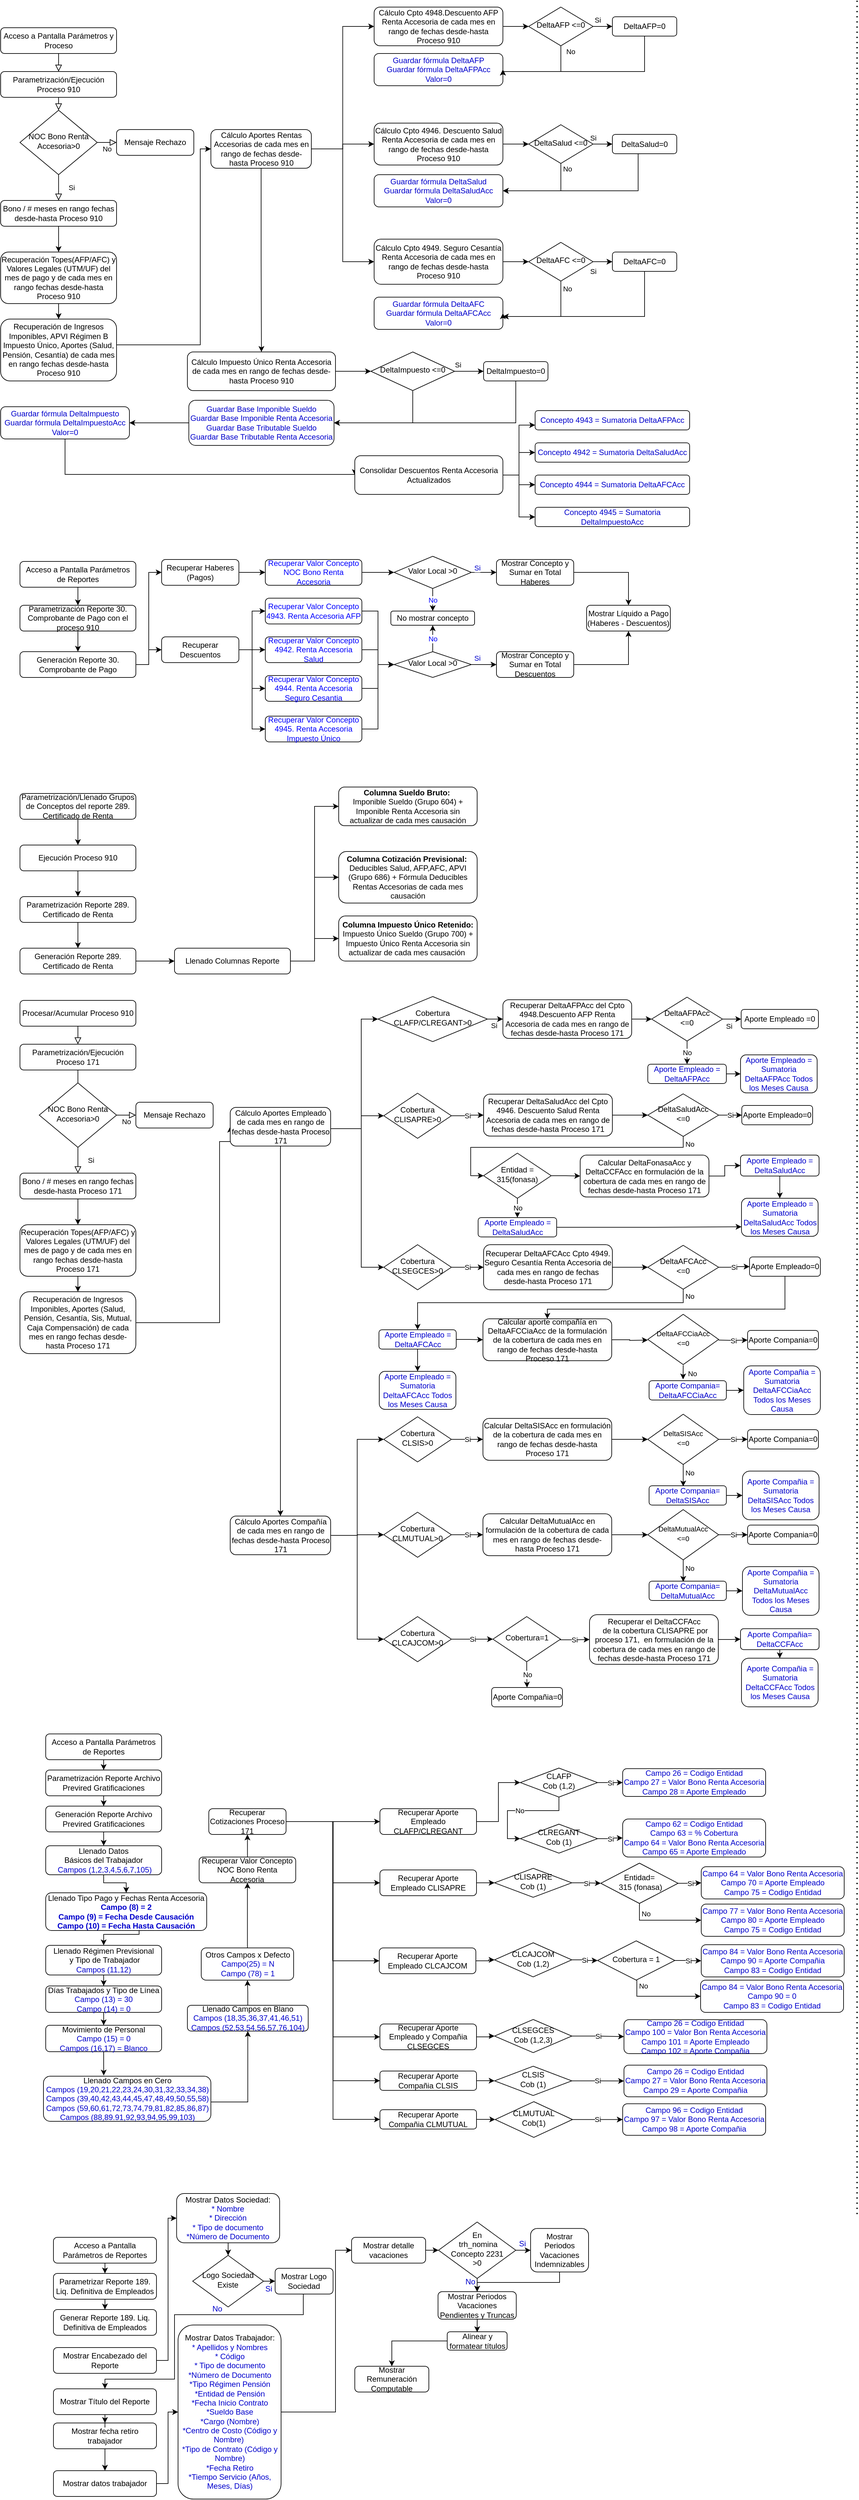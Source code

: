 <mxfile version="20.8.5" type="github">
  <diagram id="C5RBs43oDa-KdzZeNtuy" name="Page-1">
    <mxGraphModel dx="1195" dy="630" grid="1" gridSize="10" guides="1" tooltips="1" connect="1" arrows="1" fold="1" page="1" pageScale="1" pageWidth="2339" pageHeight="3300" math="0" shadow="0">
      <root>
        <mxCell id="WIyWlLk6GJQsqaUBKTNV-0" />
        <mxCell id="WIyWlLk6GJQsqaUBKTNV-1" parent="WIyWlLk6GJQsqaUBKTNV-0" />
        <mxCell id="WIyWlLk6GJQsqaUBKTNV-2" value="" style="rounded=0;html=1;jettySize=auto;orthogonalLoop=1;fontSize=11;endArrow=block;endFill=0;endSize=8;strokeWidth=1;shadow=0;labelBackgroundColor=none;edgeStyle=orthogonalEdgeStyle;exitX=0.5;exitY=1;exitDx=0;exitDy=0;" parent="WIyWlLk6GJQsqaUBKTNV-1" source="U594rOMJoQbYa-PAkSfv-0" edge="1">
          <mxGeometry relative="1" as="geometry">
            <mxPoint x="100" y="150" as="sourcePoint" />
            <mxPoint x="100" y="180" as="targetPoint" />
          </mxGeometry>
        </mxCell>
        <mxCell id="WIyWlLk6GJQsqaUBKTNV-3" value="Acceso a Pantalla Parámetros y Proceso" style="rounded=1;whiteSpace=wrap;html=1;fontSize=12;glass=0;strokeWidth=1;shadow=0;" parent="WIyWlLk6GJQsqaUBKTNV-1" vertex="1">
          <mxGeometry x="10" y="52" width="180" height="40" as="geometry" />
        </mxCell>
        <mxCell id="WIyWlLk6GJQsqaUBKTNV-4" value="Si" style="rounded=0;html=1;jettySize=auto;orthogonalLoop=1;fontSize=11;endArrow=block;endFill=0;endSize=8;strokeWidth=1;shadow=0;labelBackgroundColor=none;edgeStyle=orthogonalEdgeStyle;entryX=0.5;entryY=0;entryDx=0;entryDy=0;" parent="WIyWlLk6GJQsqaUBKTNV-1" source="WIyWlLk6GJQsqaUBKTNV-6" target="WIyWlLk6GJQsqaUBKTNV-11" edge="1">
          <mxGeometry y="20" relative="1" as="geometry">
            <mxPoint as="offset" />
            <mxPoint x="100" y="310" as="targetPoint" />
          </mxGeometry>
        </mxCell>
        <mxCell id="WIyWlLk6GJQsqaUBKTNV-5" value="No" style="edgeStyle=orthogonalEdgeStyle;rounded=0;html=1;jettySize=auto;orthogonalLoop=1;fontSize=11;endArrow=block;endFill=0;endSize=8;strokeWidth=1;shadow=0;labelBackgroundColor=none;entryX=0;entryY=0.5;entryDx=0;entryDy=0;" parent="WIyWlLk6GJQsqaUBKTNV-1" source="WIyWlLk6GJQsqaUBKTNV-6" target="WIyWlLk6GJQsqaUBKTNV-7" edge="1">
          <mxGeometry y="10" relative="1" as="geometry">
            <mxPoint as="offset" />
            <mxPoint x="200" y="230" as="targetPoint" />
          </mxGeometry>
        </mxCell>
        <mxCell id="WIyWlLk6GJQsqaUBKTNV-6" value="NOC Bono Renta Accesoria&amp;gt;0" style="rhombus;whiteSpace=wrap;html=1;shadow=0;fontFamily=Helvetica;fontSize=12;align=center;strokeWidth=1;spacing=6;spacingTop=-4;" parent="WIyWlLk6GJQsqaUBKTNV-1" vertex="1">
          <mxGeometry x="40" y="180" width="120" height="100" as="geometry" />
        </mxCell>
        <mxCell id="WIyWlLk6GJQsqaUBKTNV-7" value="Mensaje Rechazo" style="rounded=1;whiteSpace=wrap;html=1;fontSize=12;glass=0;strokeWidth=1;shadow=0;" parent="WIyWlLk6GJQsqaUBKTNV-1" vertex="1">
          <mxGeometry x="190" y="210" width="120" height="40" as="geometry" />
        </mxCell>
        <mxCell id="U594rOMJoQbYa-PAkSfv-7" style="edgeStyle=orthogonalEdgeStyle;rounded=0;orthogonalLoop=1;jettySize=auto;html=1;entryX=0.5;entryY=0;entryDx=0;entryDy=0;" parent="WIyWlLk6GJQsqaUBKTNV-1" source="WIyWlLk6GJQsqaUBKTNV-11" target="U594rOMJoQbYa-PAkSfv-6" edge="1">
          <mxGeometry relative="1" as="geometry" />
        </mxCell>
        <mxCell id="WIyWlLk6GJQsqaUBKTNV-11" value="Bono / # meses en rango fechas desde-hasta Proceso 910" style="rounded=1;whiteSpace=wrap;html=1;fontSize=12;glass=0;strokeWidth=1;shadow=0;" parent="WIyWlLk6GJQsqaUBKTNV-1" vertex="1">
          <mxGeometry x="10" y="320" width="180" height="40" as="geometry" />
        </mxCell>
        <mxCell id="U594rOMJoQbYa-PAkSfv-0" value="Parametrización/Ejecución Proceso 910" style="rounded=1;whiteSpace=wrap;html=1;fontSize=12;glass=0;strokeWidth=1;shadow=0;" parent="WIyWlLk6GJQsqaUBKTNV-1" vertex="1">
          <mxGeometry x="10" y="120" width="180" height="40" as="geometry" />
        </mxCell>
        <mxCell id="U594rOMJoQbYa-PAkSfv-1" value="" style="rounded=0;html=1;jettySize=auto;orthogonalLoop=1;fontSize=11;endArrow=block;endFill=0;endSize=8;strokeWidth=1;shadow=0;labelBackgroundColor=none;edgeStyle=orthogonalEdgeStyle;exitX=0.5;exitY=1;exitDx=0;exitDy=0;entryX=0.5;entryY=0;entryDx=0;entryDy=0;" parent="WIyWlLk6GJQsqaUBKTNV-1" source="WIyWlLk6GJQsqaUBKTNV-3" target="U594rOMJoQbYa-PAkSfv-0" edge="1">
          <mxGeometry relative="1" as="geometry">
            <mxPoint x="230" y="80" as="sourcePoint" />
            <mxPoint x="230" y="110" as="targetPoint" />
          </mxGeometry>
        </mxCell>
        <mxCell id="U594rOMJoQbYa-PAkSfv-9" value="" style="edgeStyle=orthogonalEdgeStyle;rounded=0;orthogonalLoop=1;jettySize=auto;html=1;" parent="WIyWlLk6GJQsqaUBKTNV-1" source="U594rOMJoQbYa-PAkSfv-6" target="U594rOMJoQbYa-PAkSfv-8" edge="1">
          <mxGeometry relative="1" as="geometry" />
        </mxCell>
        <mxCell id="U594rOMJoQbYa-PAkSfv-6" value="Recuperación Topes(AFP/AFC) y Valores Legales (UTM/UF) del mes de pago y de cada mes en rango fechas desde-hasta Proceso 910" style="rounded=1;whiteSpace=wrap;html=1;fontSize=12;glass=0;strokeWidth=1;shadow=0;" parent="WIyWlLk6GJQsqaUBKTNV-1" vertex="1">
          <mxGeometry x="10" y="400" width="180" height="80" as="geometry" />
        </mxCell>
        <mxCell id="U594rOMJoQbYa-PAkSfv-21" style="edgeStyle=orthogonalEdgeStyle;rounded=0;orthogonalLoop=1;jettySize=auto;html=1;entryX=0;entryY=0.5;entryDx=0;entryDy=0;" parent="WIyWlLk6GJQsqaUBKTNV-1" source="U594rOMJoQbYa-PAkSfv-8" target="U594rOMJoQbYa-PAkSfv-11" edge="1">
          <mxGeometry relative="1" as="geometry">
            <Array as="points">
              <mxPoint x="320" y="544" />
              <mxPoint x="320" y="240" />
            </Array>
          </mxGeometry>
        </mxCell>
        <mxCell id="U594rOMJoQbYa-PAkSfv-8" value="Recuperación de Ingresos Imponibles, APVI Régimen B Impuesto Único, Aportes (Salud, Pensión, Cesantía) de cada mes en rango fechas desde-hasta Proceso 910" style="rounded=1;whiteSpace=wrap;html=1;fontSize=12;glass=0;strokeWidth=1;shadow=0;" parent="WIyWlLk6GJQsqaUBKTNV-1" vertex="1">
          <mxGeometry x="10" y="504" width="180" height="96" as="geometry" />
        </mxCell>
        <mxCell id="U594rOMJoQbYa-PAkSfv-36" style="edgeStyle=orthogonalEdgeStyle;rounded=0;orthogonalLoop=1;jettySize=auto;html=1;entryX=0;entryY=0.5;entryDx=0;entryDy=0;" parent="WIyWlLk6GJQsqaUBKTNV-1" source="U594rOMJoQbYa-PAkSfv-10" target="U594rOMJoQbYa-PAkSfv-35" edge="1">
          <mxGeometry relative="1" as="geometry" />
        </mxCell>
        <mxCell id="U594rOMJoQbYa-PAkSfv-10" value="Cálculo Cpto 4948.Descuento AFP Renta Accesoria de cada mes en rango de fechas desde-hasta Proceso 910" style="rounded=1;whiteSpace=wrap;html=1;fontSize=12;glass=0;strokeWidth=1;shadow=0;" parent="WIyWlLk6GJQsqaUBKTNV-1" vertex="1">
          <mxGeometry x="590" y="20" width="200" height="60" as="geometry" />
        </mxCell>
        <mxCell id="U594rOMJoQbYa-PAkSfv-19" style="edgeStyle=orthogonalEdgeStyle;rounded=0;orthogonalLoop=1;jettySize=auto;html=1;entryX=0.5;entryY=0;entryDx=0;entryDy=0;" parent="WIyWlLk6GJQsqaUBKTNV-1" source="U594rOMJoQbYa-PAkSfv-11" target="U594rOMJoQbYa-PAkSfv-18" edge="1">
          <mxGeometry relative="1" as="geometry" />
        </mxCell>
        <mxCell id="U594rOMJoQbYa-PAkSfv-28" style="edgeStyle=orthogonalEdgeStyle;rounded=0;orthogonalLoop=1;jettySize=auto;html=1;entryX=0;entryY=0.5;entryDx=0;entryDy=0;" parent="WIyWlLk6GJQsqaUBKTNV-1" source="U594rOMJoQbYa-PAkSfv-11" target="U594rOMJoQbYa-PAkSfv-10" edge="1">
          <mxGeometry relative="1" as="geometry" />
        </mxCell>
        <mxCell id="U594rOMJoQbYa-PAkSfv-30" style="edgeStyle=orthogonalEdgeStyle;rounded=0;orthogonalLoop=1;jettySize=auto;html=1;entryX=0;entryY=0.5;entryDx=0;entryDy=0;" parent="WIyWlLk6GJQsqaUBKTNV-1" source="U594rOMJoQbYa-PAkSfv-11" target="U594rOMJoQbYa-PAkSfv-14" edge="1">
          <mxGeometry relative="1" as="geometry" />
        </mxCell>
        <mxCell id="U594rOMJoQbYa-PAkSfv-31" style="edgeStyle=orthogonalEdgeStyle;rounded=0;orthogonalLoop=1;jettySize=auto;html=1;entryX=0;entryY=0.5;entryDx=0;entryDy=0;" parent="WIyWlLk6GJQsqaUBKTNV-1" source="U594rOMJoQbYa-PAkSfv-11" target="U594rOMJoQbYa-PAkSfv-16" edge="1">
          <mxGeometry relative="1" as="geometry" />
        </mxCell>
        <mxCell id="U594rOMJoQbYa-PAkSfv-11" value="Cálculo Aportes Rentas Accesorias de cada mes en rango de fechas desde-hasta Proceso 910" style="rounded=1;whiteSpace=wrap;html=1;fontSize=12;glass=0;strokeWidth=1;shadow=0;" parent="WIyWlLk6GJQsqaUBKTNV-1" vertex="1">
          <mxGeometry x="336.5" y="210" width="156" height="60" as="geometry" />
        </mxCell>
        <mxCell id="U594rOMJoQbYa-PAkSfv-47" style="edgeStyle=orthogonalEdgeStyle;rounded=0;orthogonalLoop=1;jettySize=auto;html=1;entryX=0;entryY=0.5;entryDx=0;entryDy=0;" parent="WIyWlLk6GJQsqaUBKTNV-1" source="U594rOMJoQbYa-PAkSfv-14" target="U594rOMJoQbYa-PAkSfv-45" edge="1">
          <mxGeometry relative="1" as="geometry" />
        </mxCell>
        <mxCell id="U594rOMJoQbYa-PAkSfv-14" value="Cálculo Cpto 4946. Descuento Salud Renta Accesoria de cada mes en rango de fechas desde-hasta Proceso 910" style="rounded=1;whiteSpace=wrap;html=1;fontSize=12;glass=0;strokeWidth=1;shadow=0;" parent="WIyWlLk6GJQsqaUBKTNV-1" vertex="1">
          <mxGeometry x="590" y="200" width="200" height="65" as="geometry" />
        </mxCell>
        <mxCell id="U594rOMJoQbYa-PAkSfv-57" style="edgeStyle=orthogonalEdgeStyle;rounded=0;orthogonalLoop=1;jettySize=auto;html=1;entryX=0;entryY=0.5;entryDx=0;entryDy=0;" parent="WIyWlLk6GJQsqaUBKTNV-1" source="U594rOMJoQbYa-PAkSfv-16" target="U594rOMJoQbYa-PAkSfv-55" edge="1">
          <mxGeometry relative="1" as="geometry" />
        </mxCell>
        <mxCell id="U594rOMJoQbYa-PAkSfv-16" value="Cálculo Cpto 4949. Seguro Cesantía Renta Accesoria de cada mes en rango de fechas desde-hasta Proceso 910" style="rounded=1;whiteSpace=wrap;html=1;fontSize=12;glass=0;strokeWidth=1;shadow=0;" parent="WIyWlLk6GJQsqaUBKTNV-1" vertex="1">
          <mxGeometry x="590" y="380" width="200" height="70" as="geometry" />
        </mxCell>
        <mxCell id="U594rOMJoQbYa-PAkSfv-67" style="edgeStyle=orthogonalEdgeStyle;rounded=0;orthogonalLoop=1;jettySize=auto;html=1;entryX=0;entryY=0.5;entryDx=0;entryDy=0;" parent="WIyWlLk6GJQsqaUBKTNV-1" source="U594rOMJoQbYa-PAkSfv-18" target="U594rOMJoQbYa-PAkSfv-64" edge="1">
          <mxGeometry relative="1" as="geometry" />
        </mxCell>
        <mxCell id="U594rOMJoQbYa-PAkSfv-73" style="edgeStyle=orthogonalEdgeStyle;rounded=0;orthogonalLoop=1;jettySize=auto;html=1;entryX=0;entryY=0.5;entryDx=0;entryDy=0;exitX=0.5;exitY=1;exitDx=0;exitDy=0;" parent="WIyWlLk6GJQsqaUBKTNV-1" source="U594rOMJoQbYa-PAkSfv-63" target="U594rOMJoQbYa-PAkSfv-72" edge="1">
          <mxGeometry relative="1" as="geometry">
            <Array as="points">
              <mxPoint x="110" y="745" />
              <mxPoint x="560" y="745" />
            </Array>
          </mxGeometry>
        </mxCell>
        <mxCell id="U594rOMJoQbYa-PAkSfv-18" value="Cálculo Impuesto Único Renta Accesoria de cada mes en rango de fechas desde-hasta Proceso 910" style="rounded=1;whiteSpace=wrap;html=1;fontSize=12;glass=0;strokeWidth=1;shadow=0;" parent="WIyWlLk6GJQsqaUBKTNV-1" vertex="1">
          <mxGeometry x="300" y="555" width="230" height="60" as="geometry" />
        </mxCell>
        <mxCell id="U594rOMJoQbYa-PAkSfv-22" value="Guardar fórmula DeltaAFP&lt;br&gt;Guardar fórmula DeltaAFPAcc&lt;br&gt;Valor=0" style="rounded=1;whiteSpace=wrap;html=1;fontSize=12;glass=0;strokeWidth=1;shadow=0;fontStyle=0;fontColor=#0000CC;" parent="WIyWlLk6GJQsqaUBKTNV-1" vertex="1">
          <mxGeometry x="590" y="92" width="200" height="50" as="geometry" />
        </mxCell>
        <mxCell id="U594rOMJoQbYa-PAkSfv-23" value="Guardar fórmula DeltaSalud&lt;br&gt;Guardar fórmula DeltaSaludAcc&lt;br&gt;Valor=0" style="rounded=1;whiteSpace=wrap;html=1;fontSize=12;glass=0;strokeWidth=1;shadow=0;fontStyle=0;fontColor=#0000CC;" parent="WIyWlLk6GJQsqaUBKTNV-1" vertex="1">
          <mxGeometry x="590" y="280" width="200" height="50" as="geometry" />
        </mxCell>
        <mxCell id="U594rOMJoQbYa-PAkSfv-24" value="Guardar fórmula DeltaAFC&lt;br&gt;Guardar fórmula DeltaAFCAcc&lt;br&gt;Valor=0" style="rounded=1;whiteSpace=wrap;html=1;fontSize=12;glass=0;strokeWidth=1;shadow=0;fontStyle=0;fontColor=#0000CC;" parent="WIyWlLk6GJQsqaUBKTNV-1" vertex="1">
          <mxGeometry x="590" y="470" width="200" height="50" as="geometry" />
        </mxCell>
        <mxCell id="U594rOMJoQbYa-PAkSfv-40" value="No" style="edgeStyle=orthogonalEdgeStyle;rounded=0;orthogonalLoop=1;jettySize=auto;html=1;entryX=1;entryY=0.5;entryDx=0;entryDy=0;" parent="WIyWlLk6GJQsqaUBKTNV-1" source="U594rOMJoQbYa-PAkSfv-35" target="U594rOMJoQbYa-PAkSfv-22" edge="1">
          <mxGeometry x="-0.867" y="15" relative="1" as="geometry">
            <Array as="points">
              <mxPoint x="880" y="120" />
              <mxPoint x="790" y="120" />
            </Array>
            <mxPoint as="offset" />
          </mxGeometry>
        </mxCell>
        <mxCell id="U594rOMJoQbYa-PAkSfv-41" value="Si" style="edgeStyle=orthogonalEdgeStyle;rounded=0;orthogonalLoop=1;jettySize=auto;html=1;entryX=0;entryY=0.5;entryDx=0;entryDy=0;" parent="WIyWlLk6GJQsqaUBKTNV-1" source="U594rOMJoQbYa-PAkSfv-35" target="U594rOMJoQbYa-PAkSfv-39" edge="1">
          <mxGeometry x="-0.714" y="10" relative="1" as="geometry">
            <mxPoint as="offset" />
          </mxGeometry>
        </mxCell>
        <mxCell id="U594rOMJoQbYa-PAkSfv-35" value="DeltaAFP &amp;lt;=0" style="rhombus;whiteSpace=wrap;html=1;shadow=0;fontFamily=Helvetica;fontSize=12;align=center;strokeWidth=1;spacing=6;spacingTop=-4;" parent="WIyWlLk6GJQsqaUBKTNV-1" vertex="1">
          <mxGeometry x="830" y="20" width="100" height="60" as="geometry" />
        </mxCell>
        <mxCell id="U594rOMJoQbYa-PAkSfv-42" style="edgeStyle=orthogonalEdgeStyle;rounded=0;orthogonalLoop=1;jettySize=auto;html=1;entryX=1;entryY=0.5;entryDx=0;entryDy=0;exitX=0.5;exitY=1;exitDx=0;exitDy=0;" parent="WIyWlLk6GJQsqaUBKTNV-1" source="U594rOMJoQbYa-PAkSfv-39" target="U594rOMJoQbYa-PAkSfv-22" edge="1">
          <mxGeometry relative="1" as="geometry">
            <Array as="points">
              <mxPoint x="1010" y="120" />
              <mxPoint x="790" y="120" />
            </Array>
          </mxGeometry>
        </mxCell>
        <mxCell id="U594rOMJoQbYa-PAkSfv-39" value="DeltaAFP=0" style="rounded=1;whiteSpace=wrap;html=1;fontSize=12;glass=0;strokeWidth=1;shadow=0;" parent="WIyWlLk6GJQsqaUBKTNV-1" vertex="1">
          <mxGeometry x="960" y="35" width="100" height="30" as="geometry" />
        </mxCell>
        <mxCell id="U594rOMJoQbYa-PAkSfv-48" value="Si" style="edgeStyle=orthogonalEdgeStyle;rounded=0;orthogonalLoop=1;jettySize=auto;html=1;entryX=0;entryY=0.5;entryDx=0;entryDy=0;" parent="WIyWlLk6GJQsqaUBKTNV-1" source="U594rOMJoQbYa-PAkSfv-45" target="U594rOMJoQbYa-PAkSfv-46" edge="1">
          <mxGeometry x="-1" y="10" relative="1" as="geometry">
            <mxPoint as="offset" />
          </mxGeometry>
        </mxCell>
        <mxCell id="U594rOMJoQbYa-PAkSfv-51" value="No" style="edgeStyle=orthogonalEdgeStyle;rounded=0;orthogonalLoop=1;jettySize=auto;html=1;entryX=1;entryY=0.5;entryDx=0;entryDy=0;" parent="WIyWlLk6GJQsqaUBKTNV-1" source="U594rOMJoQbYa-PAkSfv-45" target="U594rOMJoQbYa-PAkSfv-23" edge="1">
          <mxGeometry x="-0.871" y="10" relative="1" as="geometry">
            <Array as="points">
              <mxPoint x="880" y="305" />
            </Array>
            <mxPoint as="offset" />
          </mxGeometry>
        </mxCell>
        <mxCell id="U594rOMJoQbYa-PAkSfv-45" value="DeltaSalud &amp;lt;=0" style="rhombus;whiteSpace=wrap;html=1;shadow=0;fontFamily=Helvetica;fontSize=12;align=center;strokeWidth=1;spacing=6;spacingTop=-4;" parent="WIyWlLk6GJQsqaUBKTNV-1" vertex="1">
          <mxGeometry x="830" y="202.5" width="100" height="60" as="geometry" />
        </mxCell>
        <mxCell id="U594rOMJoQbYa-PAkSfv-52" style="edgeStyle=orthogonalEdgeStyle;rounded=0;orthogonalLoop=1;jettySize=auto;html=1;entryX=1;entryY=0.5;entryDx=0;entryDy=0;" parent="WIyWlLk6GJQsqaUBKTNV-1" source="U594rOMJoQbYa-PAkSfv-46" target="U594rOMJoQbYa-PAkSfv-23" edge="1">
          <mxGeometry relative="1" as="geometry">
            <Array as="points">
              <mxPoint x="1000" y="305" />
            </Array>
          </mxGeometry>
        </mxCell>
        <mxCell id="U594rOMJoQbYa-PAkSfv-46" value="DeltaSalud=0" style="rounded=1;whiteSpace=wrap;html=1;fontSize=12;glass=0;strokeWidth=1;shadow=0;" parent="WIyWlLk6GJQsqaUBKTNV-1" vertex="1">
          <mxGeometry x="960" y="217.5" width="100" height="30" as="geometry" />
        </mxCell>
        <mxCell id="U594rOMJoQbYa-PAkSfv-58" value="Si" style="edgeStyle=orthogonalEdgeStyle;rounded=0;orthogonalLoop=1;jettySize=auto;html=1;entryX=0;entryY=0.5;entryDx=0;entryDy=0;" parent="WIyWlLk6GJQsqaUBKTNV-1" source="U594rOMJoQbYa-PAkSfv-55" target="U594rOMJoQbYa-PAkSfv-56" edge="1">
          <mxGeometry x="-1" y="-15" relative="1" as="geometry">
            <mxPoint as="offset" />
          </mxGeometry>
        </mxCell>
        <mxCell id="U594rOMJoQbYa-PAkSfv-60" style="edgeStyle=orthogonalEdgeStyle;rounded=0;orthogonalLoop=1;jettySize=auto;html=1;entryX=1;entryY=0.5;entryDx=0;entryDy=0;" parent="WIyWlLk6GJQsqaUBKTNV-1" source="U594rOMJoQbYa-PAkSfv-55" target="U594rOMJoQbYa-PAkSfv-24" edge="1">
          <mxGeometry relative="1" as="geometry">
            <mxPoint x="790" y="530" as="targetPoint" />
            <Array as="points">
              <mxPoint x="880" y="500" />
              <mxPoint x="790" y="500" />
            </Array>
          </mxGeometry>
        </mxCell>
        <mxCell id="U594rOMJoQbYa-PAkSfv-61" value="No" style="edgeLabel;html=1;align=center;verticalAlign=middle;resizable=0;points=[];" parent="U594rOMJoQbYa-PAkSfv-60" vertex="1" connectable="0">
          <mxGeometry x="-0.847" y="1" relative="1" as="geometry">
            <mxPoint x="9" as="offset" />
          </mxGeometry>
        </mxCell>
        <mxCell id="U594rOMJoQbYa-PAkSfv-55" value="DeltaAFC &amp;lt;=0" style="rhombus;whiteSpace=wrap;html=1;shadow=0;fontFamily=Helvetica;fontSize=12;align=center;strokeWidth=1;spacing=6;spacingTop=-4;" parent="WIyWlLk6GJQsqaUBKTNV-1" vertex="1">
          <mxGeometry x="830" y="385" width="100" height="60" as="geometry" />
        </mxCell>
        <mxCell id="U594rOMJoQbYa-PAkSfv-59" style="edgeStyle=orthogonalEdgeStyle;rounded=0;orthogonalLoop=1;jettySize=auto;html=1;entryX=1;entryY=0.6;entryDx=0;entryDy=0;entryPerimeter=0;" parent="WIyWlLk6GJQsqaUBKTNV-1" source="U594rOMJoQbYa-PAkSfv-56" target="U594rOMJoQbYa-PAkSfv-24" edge="1">
          <mxGeometry relative="1" as="geometry">
            <Array as="points">
              <mxPoint x="1010" y="500" />
            </Array>
          </mxGeometry>
        </mxCell>
        <mxCell id="U594rOMJoQbYa-PAkSfv-56" value="DeltaAFC=0" style="rounded=1;whiteSpace=wrap;html=1;fontSize=12;glass=0;strokeWidth=1;shadow=0;" parent="WIyWlLk6GJQsqaUBKTNV-1" vertex="1">
          <mxGeometry x="960" y="400" width="100" height="30" as="geometry" />
        </mxCell>
        <mxCell id="U594rOMJoQbYa-PAkSfv-70" style="edgeStyle=orthogonalEdgeStyle;rounded=0;orthogonalLoop=1;jettySize=auto;html=1;entryX=1;entryY=0.5;entryDx=0;entryDy=0;" parent="WIyWlLk6GJQsqaUBKTNV-1" source="U594rOMJoQbYa-PAkSfv-62" target="U594rOMJoQbYa-PAkSfv-63" edge="1">
          <mxGeometry relative="1" as="geometry" />
        </mxCell>
        <mxCell id="U594rOMJoQbYa-PAkSfv-62" value="Guardar Base Imponible Sueldo&lt;br&gt;Guardar Base Imponible Renta Accesoria&lt;br&gt;Guardar Base Tributable Sueldo&lt;br&gt;Guardar Base Tributable Renta Accesoria" style="rounded=1;whiteSpace=wrap;html=1;fontSize=12;glass=0;strokeWidth=1;shadow=0;fontStyle=0;fontColor=#0000CC;" parent="WIyWlLk6GJQsqaUBKTNV-1" vertex="1">
          <mxGeometry x="302.25" y="630" width="225.5" height="70" as="geometry" />
        </mxCell>
        <mxCell id="U594rOMJoQbYa-PAkSfv-63" value="Guardar fórmula DeltaImpuesto&lt;br&gt;Guardar fórmula DeltaImpuestoAcc&lt;br&gt;Valor=0" style="rounded=1;whiteSpace=wrap;html=1;fontSize=12;glass=0;strokeWidth=1;shadow=0;fontStyle=0;fontColor=#0000CC;" parent="WIyWlLk6GJQsqaUBKTNV-1" vertex="1">
          <mxGeometry x="10" y="640" width="200" height="50" as="geometry" />
        </mxCell>
        <mxCell id="U594rOMJoQbYa-PAkSfv-66" value="Si" style="edgeStyle=orthogonalEdgeStyle;rounded=0;orthogonalLoop=1;jettySize=auto;html=1;entryX=0;entryY=0.5;entryDx=0;entryDy=0;" parent="WIyWlLk6GJQsqaUBKTNV-1" source="U594rOMJoQbYa-PAkSfv-64" target="U594rOMJoQbYa-PAkSfv-65" edge="1">
          <mxGeometry x="-0.778" y="10" relative="1" as="geometry">
            <mxPoint as="offset" />
          </mxGeometry>
        </mxCell>
        <mxCell id="U594rOMJoQbYa-PAkSfv-68" style="edgeStyle=orthogonalEdgeStyle;rounded=0;orthogonalLoop=1;jettySize=auto;html=1;entryX=1;entryY=0.5;entryDx=0;entryDy=0;" parent="WIyWlLk6GJQsqaUBKTNV-1" source="U594rOMJoQbYa-PAkSfv-64" target="U594rOMJoQbYa-PAkSfv-62" edge="1">
          <mxGeometry relative="1" as="geometry">
            <Array as="points">
              <mxPoint x="650" y="665" />
            </Array>
          </mxGeometry>
        </mxCell>
        <mxCell id="U594rOMJoQbYa-PAkSfv-64" value="DeltaImpuesto &amp;lt;=0" style="rhombus;whiteSpace=wrap;html=1;shadow=0;fontFamily=Helvetica;fontSize=12;align=center;strokeWidth=1;spacing=6;spacingTop=-4;" parent="WIyWlLk6GJQsqaUBKTNV-1" vertex="1">
          <mxGeometry x="585" y="555" width="130" height="60" as="geometry" />
        </mxCell>
        <mxCell id="U594rOMJoQbYa-PAkSfv-71" style="edgeStyle=orthogonalEdgeStyle;rounded=0;orthogonalLoop=1;jettySize=auto;html=1;entryX=1;entryY=0.5;entryDx=0;entryDy=0;" parent="WIyWlLk6GJQsqaUBKTNV-1" source="U594rOMJoQbYa-PAkSfv-65" target="U594rOMJoQbYa-PAkSfv-62" edge="1">
          <mxGeometry relative="1" as="geometry">
            <Array as="points">
              <mxPoint x="810" y="665" />
            </Array>
          </mxGeometry>
        </mxCell>
        <mxCell id="U594rOMJoQbYa-PAkSfv-65" value="DeltaImpuesto=0" style="rounded=1;whiteSpace=wrap;html=1;fontSize=12;glass=0;strokeWidth=1;shadow=0;" parent="WIyWlLk6GJQsqaUBKTNV-1" vertex="1">
          <mxGeometry x="760" y="570" width="100" height="30" as="geometry" />
        </mxCell>
        <mxCell id="U594rOMJoQbYa-PAkSfv-78" style="edgeStyle=orthogonalEdgeStyle;rounded=0;orthogonalLoop=1;jettySize=auto;html=1;entryX=0;entryY=0.75;entryDx=0;entryDy=0;" parent="WIyWlLk6GJQsqaUBKTNV-1" source="U594rOMJoQbYa-PAkSfv-72" target="U594rOMJoQbYa-PAkSfv-74" edge="1">
          <mxGeometry relative="1" as="geometry" />
        </mxCell>
        <mxCell id="U594rOMJoQbYa-PAkSfv-79" style="edgeStyle=orthogonalEdgeStyle;rounded=0;orthogonalLoop=1;jettySize=auto;html=1;entryX=0;entryY=0.5;entryDx=0;entryDy=0;" parent="WIyWlLk6GJQsqaUBKTNV-1" source="U594rOMJoQbYa-PAkSfv-72" target="U594rOMJoQbYa-PAkSfv-75" edge="1">
          <mxGeometry relative="1" as="geometry" />
        </mxCell>
        <mxCell id="U594rOMJoQbYa-PAkSfv-80" style="edgeStyle=orthogonalEdgeStyle;rounded=0;orthogonalLoop=1;jettySize=auto;html=1;entryX=0;entryY=0.5;entryDx=0;entryDy=0;" parent="WIyWlLk6GJQsqaUBKTNV-1" source="U594rOMJoQbYa-PAkSfv-72" target="U594rOMJoQbYa-PAkSfv-76" edge="1">
          <mxGeometry relative="1" as="geometry" />
        </mxCell>
        <mxCell id="U594rOMJoQbYa-PAkSfv-81" style="edgeStyle=orthogonalEdgeStyle;rounded=0;orthogonalLoop=1;jettySize=auto;html=1;entryX=0;entryY=0.5;entryDx=0;entryDy=0;" parent="WIyWlLk6GJQsqaUBKTNV-1" source="U594rOMJoQbYa-PAkSfv-72" target="U594rOMJoQbYa-PAkSfv-77" edge="1">
          <mxGeometry relative="1" as="geometry" />
        </mxCell>
        <mxCell id="U594rOMJoQbYa-PAkSfv-72" value="Consolidar Descuentos Renta Accesoria Actualizados" style="rounded=1;whiteSpace=wrap;html=1;fontSize=12;glass=0;strokeWidth=1;shadow=0;" parent="WIyWlLk6GJQsqaUBKTNV-1" vertex="1">
          <mxGeometry x="560" y="716" width="230" height="60" as="geometry" />
        </mxCell>
        <mxCell id="U594rOMJoQbYa-PAkSfv-74" value="Concepto 4943 = Sumatoria DeltaAFPAcc" style="rounded=1;whiteSpace=wrap;html=1;fontSize=12;glass=0;strokeWidth=1;shadow=0;fontStyle=0;fontColor=#0000CC;" parent="WIyWlLk6GJQsqaUBKTNV-1" vertex="1">
          <mxGeometry x="840" y="646" width="240" height="30" as="geometry" />
        </mxCell>
        <mxCell id="U594rOMJoQbYa-PAkSfv-75" value="Concepto 4942 = Sumatoria DeltaSaludAcc" style="rounded=1;whiteSpace=wrap;html=1;fontSize=12;glass=0;strokeWidth=1;shadow=0;fontStyle=0;fontColor=#0000CC;" parent="WIyWlLk6GJQsqaUBKTNV-1" vertex="1">
          <mxGeometry x="840" y="696" width="240" height="30" as="geometry" />
        </mxCell>
        <mxCell id="U594rOMJoQbYa-PAkSfv-76" value="Concepto 4944 = Sumatoria DeltaAFCAcc" style="rounded=1;whiteSpace=wrap;html=1;fontSize=12;glass=0;strokeWidth=1;shadow=0;fontStyle=0;fontColor=#0000CC;" parent="WIyWlLk6GJQsqaUBKTNV-1" vertex="1">
          <mxGeometry x="840" y="746" width="240" height="30" as="geometry" />
        </mxCell>
        <mxCell id="U594rOMJoQbYa-PAkSfv-77" value="Concepto 4945 = Sumatoria DeltaImpuestoAcc" style="rounded=1;whiteSpace=wrap;html=1;fontSize=12;glass=0;strokeWidth=1;shadow=0;fontStyle=0;fontColor=#0000CC;" parent="WIyWlLk6GJQsqaUBKTNV-1" vertex="1">
          <mxGeometry x="840" y="796" width="240" height="30" as="geometry" />
        </mxCell>
        <mxCell id="U594rOMJoQbYa-PAkSfv-100" style="edgeStyle=orthogonalEdgeStyle;rounded=0;orthogonalLoop=1;jettySize=auto;html=1;entryX=0.5;entryY=0;entryDx=0;entryDy=0;fontColor=#0000CC;" parent="WIyWlLk6GJQsqaUBKTNV-1" source="U594rOMJoQbYa-PAkSfv-82" target="U594rOMJoQbYa-PAkSfv-85" edge="1">
          <mxGeometry relative="1" as="geometry" />
        </mxCell>
        <mxCell id="U594rOMJoQbYa-PAkSfv-82" value="Acceso a Pantalla Parámetros de Reportes" style="rounded=1;whiteSpace=wrap;html=1;fontSize=12;glass=0;strokeWidth=1;shadow=0;" parent="WIyWlLk6GJQsqaUBKTNV-1" vertex="1">
          <mxGeometry x="40" y="880" width="180" height="40" as="geometry" />
        </mxCell>
        <mxCell id="U594rOMJoQbYa-PAkSfv-115" value="Si" style="edgeStyle=orthogonalEdgeStyle;rounded=0;orthogonalLoop=1;jettySize=auto;html=1;entryX=0;entryY=0.5;entryDx=0;entryDy=0;fontColor=#0000CC;" parent="WIyWlLk6GJQsqaUBKTNV-1" source="U594rOMJoQbYa-PAkSfv-83" target="U594rOMJoQbYa-PAkSfv-113" edge="1">
          <mxGeometry x="-0.561" y="10" relative="1" as="geometry">
            <mxPoint as="offset" />
          </mxGeometry>
        </mxCell>
        <mxCell id="U594rOMJoQbYa-PAkSfv-122" value="No" style="edgeStyle=orthogonalEdgeStyle;rounded=0;orthogonalLoop=1;jettySize=auto;html=1;entryX=0.5;entryY=1;entryDx=0;entryDy=0;fontColor=#0000FF;" parent="WIyWlLk6GJQsqaUBKTNV-1" source="U594rOMJoQbYa-PAkSfv-83" target="U594rOMJoQbYa-PAkSfv-119" edge="1">
          <mxGeometry relative="1" as="geometry" />
        </mxCell>
        <mxCell id="U594rOMJoQbYa-PAkSfv-83" value="Valor Local &amp;gt;0" style="rhombus;whiteSpace=wrap;html=1;shadow=0;fontFamily=Helvetica;fontSize=12;align=center;strokeWidth=1;spacing=6;spacingTop=-4;" parent="WIyWlLk6GJQsqaUBKTNV-1" vertex="1">
          <mxGeometry x="621" y="1020" width="120" height="40" as="geometry" />
        </mxCell>
        <mxCell id="U594rOMJoQbYa-PAkSfv-101" style="edgeStyle=orthogonalEdgeStyle;rounded=0;orthogonalLoop=1;jettySize=auto;html=1;entryX=0.5;entryY=0;entryDx=0;entryDy=0;fontColor=#0000CC;" parent="WIyWlLk6GJQsqaUBKTNV-1" source="U594rOMJoQbYa-PAkSfv-85" target="U594rOMJoQbYa-PAkSfv-86" edge="1">
          <mxGeometry relative="1" as="geometry" />
        </mxCell>
        <mxCell id="U594rOMJoQbYa-PAkSfv-85" value="Parametrización Reporte 30. Comprobante de Pago con el proceso 910" style="rounded=1;whiteSpace=wrap;html=1;fontSize=12;glass=0;strokeWidth=1;shadow=0;" parent="WIyWlLk6GJQsqaUBKTNV-1" vertex="1">
          <mxGeometry x="40" y="948" width="180" height="40" as="geometry" />
        </mxCell>
        <mxCell id="U594rOMJoQbYa-PAkSfv-105" style="edgeStyle=orthogonalEdgeStyle;rounded=0;orthogonalLoop=1;jettySize=auto;html=1;entryX=0;entryY=0.5;entryDx=0;entryDy=0;fontColor=#0000CC;" parent="WIyWlLk6GJQsqaUBKTNV-1" source="U594rOMJoQbYa-PAkSfv-86" target="U594rOMJoQbYa-PAkSfv-103" edge="1">
          <mxGeometry relative="1" as="geometry" />
        </mxCell>
        <mxCell id="U594rOMJoQbYa-PAkSfv-106" style="edgeStyle=orthogonalEdgeStyle;rounded=0;orthogonalLoop=1;jettySize=auto;html=1;entryX=0;entryY=0.5;entryDx=0;entryDy=0;fontColor=#0000CC;" parent="WIyWlLk6GJQsqaUBKTNV-1" source="U594rOMJoQbYa-PAkSfv-86" target="U594rOMJoQbYa-PAkSfv-104" edge="1">
          <mxGeometry relative="1" as="geometry" />
        </mxCell>
        <mxCell id="U594rOMJoQbYa-PAkSfv-86" value="Generación Reporte 30. Comprobante de Pago" style="rounded=1;whiteSpace=wrap;html=1;fontSize=12;glass=0;strokeWidth=1;shadow=0;" parent="WIyWlLk6GJQsqaUBKTNV-1" vertex="1">
          <mxGeometry x="40" y="1020" width="180" height="40" as="geometry" />
        </mxCell>
        <mxCell id="U594rOMJoQbYa-PAkSfv-94" style="edgeStyle=orthogonalEdgeStyle;rounded=0;orthogonalLoop=1;jettySize=auto;html=1;entryX=0;entryY=0.5;entryDx=0;entryDy=0;fontColor=#0000CC;" parent="WIyWlLk6GJQsqaUBKTNV-1" source="U594rOMJoQbYa-PAkSfv-88" target="U594rOMJoQbYa-PAkSfv-93" edge="1">
          <mxGeometry relative="1" as="geometry" />
        </mxCell>
        <mxCell id="U594rOMJoQbYa-PAkSfv-88" value="Recuperar Valor Concepto NOC Bono Renta Accesoria" style="rounded=1;whiteSpace=wrap;html=1;fontSize=12;glass=0;strokeWidth=1;shadow=0;fontColor=#0000FF;" parent="WIyWlLk6GJQsqaUBKTNV-1" vertex="1">
          <mxGeometry x="421" y="877" width="150" height="40" as="geometry" />
        </mxCell>
        <mxCell id="U594rOMJoQbYa-PAkSfv-95" style="edgeStyle=orthogonalEdgeStyle;rounded=0;orthogonalLoop=1;jettySize=auto;html=1;entryX=0;entryY=0.5;entryDx=0;entryDy=0;fontColor=#0000CC;" parent="WIyWlLk6GJQsqaUBKTNV-1" source="U594rOMJoQbYa-PAkSfv-89" target="U594rOMJoQbYa-PAkSfv-83" edge="1">
          <mxGeometry relative="1" as="geometry" />
        </mxCell>
        <mxCell id="U594rOMJoQbYa-PAkSfv-89" value="Recuperar Valor Concepto 4943. Renta Accesoria AFP" style="rounded=1;whiteSpace=wrap;html=1;fontSize=12;glass=0;strokeWidth=1;shadow=0;fontColor=#0000FF;" parent="WIyWlLk6GJQsqaUBKTNV-1" vertex="1">
          <mxGeometry x="421" y="937" width="150" height="40" as="geometry" />
        </mxCell>
        <mxCell id="U594rOMJoQbYa-PAkSfv-96" style="edgeStyle=orthogonalEdgeStyle;rounded=0;orthogonalLoop=1;jettySize=auto;html=1;entryX=0;entryY=0.5;entryDx=0;entryDy=0;fontColor=#0000CC;" parent="WIyWlLk6GJQsqaUBKTNV-1" source="U594rOMJoQbYa-PAkSfv-90" target="U594rOMJoQbYa-PAkSfv-83" edge="1">
          <mxGeometry relative="1" as="geometry" />
        </mxCell>
        <mxCell id="U594rOMJoQbYa-PAkSfv-90" value="Recuperar Valor Concepto 4942. Renta Accesoria Salud" style="rounded=1;whiteSpace=wrap;html=1;fontSize=12;glass=0;strokeWidth=1;shadow=0;fontColor=#0000FF;" parent="WIyWlLk6GJQsqaUBKTNV-1" vertex="1">
          <mxGeometry x="421" y="997" width="150" height="40" as="geometry" />
        </mxCell>
        <mxCell id="U594rOMJoQbYa-PAkSfv-97" style="edgeStyle=orthogonalEdgeStyle;rounded=0;orthogonalLoop=1;jettySize=auto;html=1;fontColor=#0000CC;" parent="WIyWlLk6GJQsqaUBKTNV-1" source="U594rOMJoQbYa-PAkSfv-91" target="U594rOMJoQbYa-PAkSfv-83" edge="1">
          <mxGeometry relative="1" as="geometry" />
        </mxCell>
        <mxCell id="U594rOMJoQbYa-PAkSfv-91" value="Recuperar Valor Concepto 4944. Renta Accesoria Seguro Cesantia" style="rounded=1;whiteSpace=wrap;html=1;fontSize=12;glass=0;strokeWidth=1;shadow=0;fontColor=#0000FF;" parent="WIyWlLk6GJQsqaUBKTNV-1" vertex="1">
          <mxGeometry x="421" y="1057" width="150" height="40" as="geometry" />
        </mxCell>
        <mxCell id="U594rOMJoQbYa-PAkSfv-99" style="edgeStyle=orthogonalEdgeStyle;rounded=0;orthogonalLoop=1;jettySize=auto;html=1;entryX=0;entryY=0.5;entryDx=0;entryDy=0;fontColor=#0000CC;" parent="WIyWlLk6GJQsqaUBKTNV-1" source="U594rOMJoQbYa-PAkSfv-92" target="U594rOMJoQbYa-PAkSfv-83" edge="1">
          <mxGeometry relative="1" as="geometry" />
        </mxCell>
        <mxCell id="U594rOMJoQbYa-PAkSfv-92" value="Recuperar Valor Concepto 4945. Renta Accesoria Impuesto Único" style="rounded=1;whiteSpace=wrap;html=1;fontSize=12;glass=0;strokeWidth=1;shadow=0;fontColor=#0000FF;" parent="WIyWlLk6GJQsqaUBKTNV-1" vertex="1">
          <mxGeometry x="421" y="1120" width="150" height="40" as="geometry" />
        </mxCell>
        <mxCell id="U594rOMJoQbYa-PAkSfv-114" value="Si" style="edgeStyle=orthogonalEdgeStyle;rounded=0;orthogonalLoop=1;jettySize=auto;html=1;entryX=0;entryY=0.5;entryDx=0;entryDy=0;fontColor=#0000CC;" parent="WIyWlLk6GJQsqaUBKTNV-1" source="U594rOMJoQbYa-PAkSfv-93" target="U594rOMJoQbYa-PAkSfv-112" edge="1">
          <mxGeometry x="-0.561" y="7" relative="1" as="geometry">
            <mxPoint as="offset" />
          </mxGeometry>
        </mxCell>
        <mxCell id="U594rOMJoQbYa-PAkSfv-121" value="No" style="edgeStyle=orthogonalEdgeStyle;rounded=0;orthogonalLoop=1;jettySize=auto;html=1;entryX=0.5;entryY=0;entryDx=0;entryDy=0;fontColor=#0000FF;" parent="WIyWlLk6GJQsqaUBKTNV-1" source="U594rOMJoQbYa-PAkSfv-93" target="U594rOMJoQbYa-PAkSfv-119" edge="1">
          <mxGeometry relative="1" as="geometry" />
        </mxCell>
        <mxCell id="U594rOMJoQbYa-PAkSfv-93" value="Valor Local &amp;gt;0" style="rhombus;whiteSpace=wrap;html=1;shadow=0;fontFamily=Helvetica;fontSize=12;align=center;strokeWidth=1;spacing=6;spacingTop=-4;" parent="WIyWlLk6GJQsqaUBKTNV-1" vertex="1">
          <mxGeometry x="621" y="872" width="120" height="50" as="geometry" />
        </mxCell>
        <mxCell id="U594rOMJoQbYa-PAkSfv-111" style="edgeStyle=orthogonalEdgeStyle;rounded=0;orthogonalLoop=1;jettySize=auto;html=1;entryX=0;entryY=0.5;entryDx=0;entryDy=0;fontColor=#0000CC;" parent="WIyWlLk6GJQsqaUBKTNV-1" source="U594rOMJoQbYa-PAkSfv-103" target="U594rOMJoQbYa-PAkSfv-88" edge="1">
          <mxGeometry relative="1" as="geometry" />
        </mxCell>
        <mxCell id="U594rOMJoQbYa-PAkSfv-103" value="Recuperar Haberes (Pagos)" style="rounded=1;whiteSpace=wrap;html=1;fontSize=12;glass=0;strokeWidth=1;shadow=0;" parent="WIyWlLk6GJQsqaUBKTNV-1" vertex="1">
          <mxGeometry x="260" y="877" width="120" height="40" as="geometry" />
        </mxCell>
        <mxCell id="U594rOMJoQbYa-PAkSfv-107" style="edgeStyle=orthogonalEdgeStyle;rounded=0;orthogonalLoop=1;jettySize=auto;html=1;entryX=0;entryY=0.5;entryDx=0;entryDy=0;fontColor=#0000CC;" parent="WIyWlLk6GJQsqaUBKTNV-1" source="U594rOMJoQbYa-PAkSfv-104" target="U594rOMJoQbYa-PAkSfv-89" edge="1">
          <mxGeometry relative="1" as="geometry" />
        </mxCell>
        <mxCell id="U594rOMJoQbYa-PAkSfv-108" style="edgeStyle=orthogonalEdgeStyle;rounded=0;orthogonalLoop=1;jettySize=auto;html=1;entryX=0;entryY=0.5;entryDx=0;entryDy=0;fontColor=#0000CC;" parent="WIyWlLk6GJQsqaUBKTNV-1" source="U594rOMJoQbYa-PAkSfv-104" target="U594rOMJoQbYa-PAkSfv-90" edge="1">
          <mxGeometry relative="1" as="geometry" />
        </mxCell>
        <mxCell id="U594rOMJoQbYa-PAkSfv-109" style="edgeStyle=orthogonalEdgeStyle;rounded=0;orthogonalLoop=1;jettySize=auto;html=1;entryX=0;entryY=0.5;entryDx=0;entryDy=0;fontColor=#0000CC;" parent="WIyWlLk6GJQsqaUBKTNV-1" source="U594rOMJoQbYa-PAkSfv-104" target="U594rOMJoQbYa-PAkSfv-91" edge="1">
          <mxGeometry relative="1" as="geometry" />
        </mxCell>
        <mxCell id="U594rOMJoQbYa-PAkSfv-110" style="edgeStyle=orthogonalEdgeStyle;rounded=0;orthogonalLoop=1;jettySize=auto;html=1;entryX=0;entryY=0.5;entryDx=0;entryDy=0;fontColor=#0000CC;" parent="WIyWlLk6GJQsqaUBKTNV-1" source="U594rOMJoQbYa-PAkSfv-104" target="U594rOMJoQbYa-PAkSfv-92" edge="1">
          <mxGeometry relative="1" as="geometry" />
        </mxCell>
        <mxCell id="U594rOMJoQbYa-PAkSfv-104" value="Recuperar Descuentos" style="rounded=1;whiteSpace=wrap;html=1;fontSize=12;glass=0;strokeWidth=1;shadow=0;" parent="WIyWlLk6GJQsqaUBKTNV-1" vertex="1">
          <mxGeometry x="260" y="997" width="120" height="40" as="geometry" />
        </mxCell>
        <mxCell id="U594rOMJoQbYa-PAkSfv-118" style="edgeStyle=orthogonalEdgeStyle;rounded=0;orthogonalLoop=1;jettySize=auto;html=1;entryX=0.5;entryY=0;entryDx=0;entryDy=0;fontColor=#0000CC;" parent="WIyWlLk6GJQsqaUBKTNV-1" source="U594rOMJoQbYa-PAkSfv-112" target="U594rOMJoQbYa-PAkSfv-116" edge="1">
          <mxGeometry relative="1" as="geometry" />
        </mxCell>
        <mxCell id="U594rOMJoQbYa-PAkSfv-112" value="Mostrar Concepto y Sumar en Total Haberes" style="rounded=1;whiteSpace=wrap;html=1;fontSize=12;glass=0;strokeWidth=1;shadow=0;" parent="WIyWlLk6GJQsqaUBKTNV-1" vertex="1">
          <mxGeometry x="780" y="877" width="120" height="40" as="geometry" />
        </mxCell>
        <mxCell id="U594rOMJoQbYa-PAkSfv-117" style="edgeStyle=orthogonalEdgeStyle;rounded=0;orthogonalLoop=1;jettySize=auto;html=1;entryX=0.5;entryY=1;entryDx=0;entryDy=0;fontColor=#0000CC;" parent="WIyWlLk6GJQsqaUBKTNV-1" source="U594rOMJoQbYa-PAkSfv-113" target="U594rOMJoQbYa-PAkSfv-116" edge="1">
          <mxGeometry relative="1" as="geometry" />
        </mxCell>
        <mxCell id="U594rOMJoQbYa-PAkSfv-113" value="Mostrar Concepto y Sumar en Total Descuentos" style="rounded=1;whiteSpace=wrap;html=1;fontSize=12;glass=0;strokeWidth=1;shadow=0;" parent="WIyWlLk6GJQsqaUBKTNV-1" vertex="1">
          <mxGeometry x="780" y="1020" width="120" height="40" as="geometry" />
        </mxCell>
        <mxCell id="U594rOMJoQbYa-PAkSfv-116" value="Mostrar Líquido a Pago (Haberes - Descuentos)" style="rounded=1;whiteSpace=wrap;html=1;fontSize=12;glass=0;strokeWidth=1;shadow=0;" parent="WIyWlLk6GJQsqaUBKTNV-1" vertex="1">
          <mxGeometry x="920" y="948" width="130" height="40" as="geometry" />
        </mxCell>
        <mxCell id="U594rOMJoQbYa-PAkSfv-119" value="No mostrar concepto" style="rounded=1;whiteSpace=wrap;html=1;fontSize=12;glass=0;strokeWidth=1;shadow=0;" parent="WIyWlLk6GJQsqaUBKTNV-1" vertex="1">
          <mxGeometry x="616" y="957" width="130" height="22" as="geometry" />
        </mxCell>
        <mxCell id="U594rOMJoQbYa-PAkSfv-131" style="edgeStyle=orthogonalEdgeStyle;rounded=0;orthogonalLoop=1;jettySize=auto;html=1;entryX=0.5;entryY=0;entryDx=0;entryDy=0;fontColor=#0000FF;" parent="WIyWlLk6GJQsqaUBKTNV-1" source="U594rOMJoQbYa-PAkSfv-123" target="U594rOMJoQbYa-PAkSfv-125" edge="1">
          <mxGeometry relative="1" as="geometry" />
        </mxCell>
        <mxCell id="U594rOMJoQbYa-PAkSfv-123" value="Parametrización/Llenado Grupos de Conceptos del reporte 289. Certificado de Renta" style="rounded=1;whiteSpace=wrap;html=1;fontSize=12;glass=0;strokeWidth=1;shadow=0;" parent="WIyWlLk6GJQsqaUBKTNV-1" vertex="1">
          <mxGeometry x="40" y="1240" width="180" height="40" as="geometry" />
        </mxCell>
        <mxCell id="U594rOMJoQbYa-PAkSfv-133" style="edgeStyle=orthogonalEdgeStyle;rounded=0;orthogonalLoop=1;jettySize=auto;html=1;entryX=0.5;entryY=0;entryDx=0;entryDy=0;fontColor=#0000FF;" parent="WIyWlLk6GJQsqaUBKTNV-1" source="U594rOMJoQbYa-PAkSfv-124" target="U594rOMJoQbYa-PAkSfv-126" edge="1">
          <mxGeometry relative="1" as="geometry" />
        </mxCell>
        <mxCell id="U594rOMJoQbYa-PAkSfv-124" value="Parametrización Reporte 289. Certificado de Renta" style="rounded=1;whiteSpace=wrap;html=1;fontSize=12;glass=0;strokeWidth=1;shadow=0;" parent="WIyWlLk6GJQsqaUBKTNV-1" vertex="1">
          <mxGeometry x="40" y="1400" width="180" height="40" as="geometry" />
        </mxCell>
        <mxCell id="U594rOMJoQbYa-PAkSfv-132" style="edgeStyle=orthogonalEdgeStyle;rounded=0;orthogonalLoop=1;jettySize=auto;html=1;entryX=0.5;entryY=0;entryDx=0;entryDy=0;fontColor=#0000FF;" parent="WIyWlLk6GJQsqaUBKTNV-1" source="U594rOMJoQbYa-PAkSfv-125" target="U594rOMJoQbYa-PAkSfv-124" edge="1">
          <mxGeometry relative="1" as="geometry" />
        </mxCell>
        <mxCell id="U594rOMJoQbYa-PAkSfv-125" value="Ejecución Proceso 910" style="rounded=1;whiteSpace=wrap;html=1;fontSize=12;glass=0;strokeWidth=1;shadow=0;" parent="WIyWlLk6GJQsqaUBKTNV-1" vertex="1">
          <mxGeometry x="40" y="1320" width="180" height="40" as="geometry" />
        </mxCell>
        <mxCell id="U594rOMJoQbYa-PAkSfv-134" style="edgeStyle=orthogonalEdgeStyle;rounded=0;orthogonalLoop=1;jettySize=auto;html=1;entryX=0;entryY=0.5;entryDx=0;entryDy=0;fontColor=#0000FF;" parent="WIyWlLk6GJQsqaUBKTNV-1" source="U594rOMJoQbYa-PAkSfv-126" target="U594rOMJoQbYa-PAkSfv-127" edge="1">
          <mxGeometry relative="1" as="geometry" />
        </mxCell>
        <mxCell id="U594rOMJoQbYa-PAkSfv-126" value="Generación Reporte 289. Certificado de Renta" style="rounded=1;whiteSpace=wrap;html=1;fontSize=12;glass=0;strokeWidth=1;shadow=0;" parent="WIyWlLk6GJQsqaUBKTNV-1" vertex="1">
          <mxGeometry x="40" y="1480" width="180" height="40" as="geometry" />
        </mxCell>
        <mxCell id="U594rOMJoQbYa-PAkSfv-135" style="edgeStyle=orthogonalEdgeStyle;rounded=0;orthogonalLoop=1;jettySize=auto;html=1;entryX=0;entryY=0.5;entryDx=0;entryDy=0;fontColor=#0000FF;" parent="WIyWlLk6GJQsqaUBKTNV-1" source="U594rOMJoQbYa-PAkSfv-127" target="U594rOMJoQbYa-PAkSfv-128" edge="1">
          <mxGeometry relative="1" as="geometry" />
        </mxCell>
        <mxCell id="U594rOMJoQbYa-PAkSfv-136" style="edgeStyle=orthogonalEdgeStyle;rounded=0;orthogonalLoop=1;jettySize=auto;html=1;entryX=0;entryY=0.5;entryDx=0;entryDy=0;fontColor=#0000FF;" parent="WIyWlLk6GJQsqaUBKTNV-1" source="U594rOMJoQbYa-PAkSfv-127" target="U594rOMJoQbYa-PAkSfv-129" edge="1">
          <mxGeometry relative="1" as="geometry" />
        </mxCell>
        <mxCell id="U594rOMJoQbYa-PAkSfv-137" style="edgeStyle=orthogonalEdgeStyle;rounded=0;orthogonalLoop=1;jettySize=auto;html=1;entryX=0;entryY=0.5;entryDx=0;entryDy=0;fontColor=#0000FF;" parent="WIyWlLk6GJQsqaUBKTNV-1" source="U594rOMJoQbYa-PAkSfv-127" target="U594rOMJoQbYa-PAkSfv-130" edge="1">
          <mxGeometry relative="1" as="geometry" />
        </mxCell>
        <mxCell id="U594rOMJoQbYa-PAkSfv-127" value="Llenado Columnas Reporte" style="rounded=1;whiteSpace=wrap;html=1;fontSize=12;glass=0;strokeWidth=1;shadow=0;" parent="WIyWlLk6GJQsqaUBKTNV-1" vertex="1">
          <mxGeometry x="280" y="1480" width="180" height="40" as="geometry" />
        </mxCell>
        <mxCell id="U594rOMJoQbYa-PAkSfv-128" value="&lt;b&gt;Columna Sueldo Bruto:&lt;/b&gt;&amp;nbsp;&lt;br&gt;Imponible Sueldo (Grupo 604) + Imponible Renta Accesoria sin actualizar de cada mes causación" style="rounded=1;whiteSpace=wrap;html=1;fontSize=12;glass=0;strokeWidth=1;shadow=0;" parent="WIyWlLk6GJQsqaUBKTNV-1" vertex="1">
          <mxGeometry x="535" y="1230" width="215" height="60" as="geometry" />
        </mxCell>
        <mxCell id="U594rOMJoQbYa-PAkSfv-129" value="&lt;b&gt;Columna Cotización Previsional:&lt;/b&gt;&amp;nbsp;&lt;br&gt;Deducibles Salud, AFP,AFC, APVI (Grupo 686) + Fórmula Deducibles Rentas Accesorias de cada mes causación" style="rounded=1;whiteSpace=wrap;html=1;fontSize=12;glass=0;strokeWidth=1;shadow=0;" parent="WIyWlLk6GJQsqaUBKTNV-1" vertex="1">
          <mxGeometry x="535" y="1330" width="215" height="80" as="geometry" />
        </mxCell>
        <mxCell id="U594rOMJoQbYa-PAkSfv-130" value="&lt;b&gt;Columna Impuesto Único Retenido:&lt;/b&gt;&lt;br&gt;Impuesto Único Sueldo (Grupo 700) + Impuesto Único Renta Accesoria sin actualizar de cada mes causación&amp;nbsp;" style="rounded=1;whiteSpace=wrap;html=1;fontSize=12;glass=0;strokeWidth=1;shadow=0;" parent="WIyWlLk6GJQsqaUBKTNV-1" vertex="1">
          <mxGeometry x="535" y="1430" width="215" height="70" as="geometry" />
        </mxCell>
        <mxCell id="IaHk8nRBQD6NAoEdmpQj-3" value="" style="rounded=0;html=1;jettySize=auto;orthogonalLoop=1;fontSize=11;endArrow=block;endFill=0;endSize=8;strokeWidth=1;shadow=0;labelBackgroundColor=none;edgeStyle=orthogonalEdgeStyle;exitX=0.5;exitY=1;exitDx=0;exitDy=0;" parent="WIyWlLk6GJQsqaUBKTNV-1" source="IaHk8nRBQD6NAoEdmpQj-11" edge="1">
          <mxGeometry relative="1" as="geometry">
            <mxPoint x="130" y="1690" as="sourcePoint" />
            <mxPoint x="130" y="1720" as="targetPoint" />
          </mxGeometry>
        </mxCell>
        <mxCell id="IaHk8nRBQD6NAoEdmpQj-4" value="Procesar/Acumular Proceso 910" style="rounded=1;whiteSpace=wrap;html=1;fontSize=12;glass=0;strokeWidth=1;shadow=0;" parent="WIyWlLk6GJQsqaUBKTNV-1" vertex="1">
          <mxGeometry x="40" y="1561" width="180" height="40" as="geometry" />
        </mxCell>
        <mxCell id="IaHk8nRBQD6NAoEdmpQj-5" value="Si" style="rounded=0;html=1;jettySize=auto;orthogonalLoop=1;fontSize=11;endArrow=block;endFill=0;endSize=8;strokeWidth=1;shadow=0;labelBackgroundColor=none;edgeStyle=orthogonalEdgeStyle;entryX=0.5;entryY=0;entryDx=0;entryDy=0;" parent="WIyWlLk6GJQsqaUBKTNV-1" source="IaHk8nRBQD6NAoEdmpQj-7" target="IaHk8nRBQD6NAoEdmpQj-10" edge="1">
          <mxGeometry y="20" relative="1" as="geometry">
            <mxPoint as="offset" />
            <mxPoint x="130" y="1850" as="targetPoint" />
          </mxGeometry>
        </mxCell>
        <mxCell id="IaHk8nRBQD6NAoEdmpQj-6" value="No" style="edgeStyle=orthogonalEdgeStyle;rounded=0;html=1;jettySize=auto;orthogonalLoop=1;fontSize=11;endArrow=block;endFill=0;endSize=8;strokeWidth=1;shadow=0;labelBackgroundColor=none;entryX=0;entryY=0.5;entryDx=0;entryDy=0;" parent="WIyWlLk6GJQsqaUBKTNV-1" source="IaHk8nRBQD6NAoEdmpQj-7" target="IaHk8nRBQD6NAoEdmpQj-8" edge="1">
          <mxGeometry y="10" relative="1" as="geometry">
            <mxPoint as="offset" />
            <mxPoint x="230" y="1770" as="targetPoint" />
          </mxGeometry>
        </mxCell>
        <mxCell id="IaHk8nRBQD6NAoEdmpQj-7" value="NOC Bono Renta Accesoria&amp;gt;0" style="rhombus;whiteSpace=wrap;html=1;shadow=0;fontFamily=Helvetica;fontSize=12;align=center;strokeWidth=1;spacing=6;spacingTop=-4;" parent="WIyWlLk6GJQsqaUBKTNV-1" vertex="1">
          <mxGeometry x="70" y="1689" width="120" height="100" as="geometry" />
        </mxCell>
        <mxCell id="IaHk8nRBQD6NAoEdmpQj-8" value="Mensaje Rechazo" style="rounded=1;whiteSpace=wrap;html=1;fontSize=12;glass=0;strokeWidth=1;shadow=0;" parent="WIyWlLk6GJQsqaUBKTNV-1" vertex="1">
          <mxGeometry x="220" y="1719" width="120" height="40" as="geometry" />
        </mxCell>
        <mxCell id="IaHk8nRBQD6NAoEdmpQj-9" style="edgeStyle=orthogonalEdgeStyle;rounded=0;orthogonalLoop=1;jettySize=auto;html=1;entryX=0.5;entryY=0;entryDx=0;entryDy=0;" parent="WIyWlLk6GJQsqaUBKTNV-1" source="IaHk8nRBQD6NAoEdmpQj-10" target="IaHk8nRBQD6NAoEdmpQj-14" edge="1">
          <mxGeometry relative="1" as="geometry" />
        </mxCell>
        <mxCell id="IaHk8nRBQD6NAoEdmpQj-10" value="Bono / # meses en rango fechas desde-hasta Proceso 171" style="rounded=1;whiteSpace=wrap;html=1;fontSize=12;glass=0;strokeWidth=1;shadow=0;" parent="WIyWlLk6GJQsqaUBKTNV-1" vertex="1">
          <mxGeometry x="40" y="1829" width="180" height="40" as="geometry" />
        </mxCell>
        <mxCell id="IaHk8nRBQD6NAoEdmpQj-11" value="Parametrización/Ejecución Proceso 171" style="rounded=1;whiteSpace=wrap;html=1;fontSize=12;glass=0;strokeWidth=1;shadow=0;" parent="WIyWlLk6GJQsqaUBKTNV-1" vertex="1">
          <mxGeometry x="40" y="1629" width="180" height="40" as="geometry" />
        </mxCell>
        <mxCell id="IaHk8nRBQD6NAoEdmpQj-12" value="" style="rounded=0;html=1;jettySize=auto;orthogonalLoop=1;fontSize=11;endArrow=block;endFill=0;endSize=8;strokeWidth=1;shadow=0;labelBackgroundColor=none;edgeStyle=orthogonalEdgeStyle;exitX=0.5;exitY=1;exitDx=0;exitDy=0;entryX=0.5;entryY=0;entryDx=0;entryDy=0;" parent="WIyWlLk6GJQsqaUBKTNV-1" source="IaHk8nRBQD6NAoEdmpQj-4" target="IaHk8nRBQD6NAoEdmpQj-11" edge="1">
          <mxGeometry relative="1" as="geometry">
            <mxPoint x="260" y="1620" as="sourcePoint" />
            <mxPoint x="260" y="1650" as="targetPoint" />
          </mxGeometry>
        </mxCell>
        <mxCell id="IaHk8nRBQD6NAoEdmpQj-13" value="" style="edgeStyle=orthogonalEdgeStyle;rounded=0;orthogonalLoop=1;jettySize=auto;html=1;" parent="WIyWlLk6GJQsqaUBKTNV-1" source="IaHk8nRBQD6NAoEdmpQj-14" target="IaHk8nRBQD6NAoEdmpQj-16" edge="1">
          <mxGeometry relative="1" as="geometry" />
        </mxCell>
        <mxCell id="IaHk8nRBQD6NAoEdmpQj-14" value="Recuperación Topes(AFP/AFC) y Valores Legales (UTM/UF) del mes de pago y de cada mes en rango fechas desde-hasta Proceso 171" style="rounded=1;whiteSpace=wrap;html=1;fontSize=12;glass=0;strokeWidth=1;shadow=0;" parent="WIyWlLk6GJQsqaUBKTNV-1" vertex="1">
          <mxGeometry x="40" y="1909" width="180" height="80" as="geometry" />
        </mxCell>
        <mxCell id="IaHk8nRBQD6NAoEdmpQj-15" style="edgeStyle=orthogonalEdgeStyle;rounded=0;orthogonalLoop=1;jettySize=auto;html=1;entryX=0;entryY=0.5;entryDx=0;entryDy=0;" parent="WIyWlLk6GJQsqaUBKTNV-1" source="IaHk8nRBQD6NAoEdmpQj-16" target="IaHk8nRBQD6NAoEdmpQj-23" edge="1">
          <mxGeometry relative="1" as="geometry">
            <Array as="points">
              <mxPoint x="350" y="2061" />
              <mxPoint x="350" y="1780" />
            </Array>
          </mxGeometry>
        </mxCell>
        <mxCell id="IaHk8nRBQD6NAoEdmpQj-16" value="Recuperación de Ingresos Imponibles, Aportes (Salud, Pensión, Cesantía, Sis, Mutual, Caja Compensación) de cada mes en rango fechas desde-hasta Proceso 171" style="rounded=1;whiteSpace=wrap;html=1;fontSize=12;glass=0;strokeWidth=1;shadow=0;" parent="WIyWlLk6GJQsqaUBKTNV-1" vertex="1">
          <mxGeometry x="40" y="2013" width="180" height="96" as="geometry" />
        </mxCell>
        <mxCell id="IaHk8nRBQD6NAoEdmpQj-79" style="edgeStyle=orthogonalEdgeStyle;rounded=0;orthogonalLoop=1;jettySize=auto;html=1;entryX=0;entryY=0.5;entryDx=0;entryDy=0;" parent="WIyWlLk6GJQsqaUBKTNV-1" source="IaHk8nRBQD6NAoEdmpQj-18" target="IaHk8nRBQD6NAoEdmpQj-36" edge="1">
          <mxGeometry relative="1" as="geometry" />
        </mxCell>
        <mxCell id="IaHk8nRBQD6NAoEdmpQj-18" value="Recuperar DeltaAFPAcc del Cpto 4948.Descuento AFP Renta Accesoria de cada mes en rango de fechas desde-hasta Proceso 171" style="rounded=1;whiteSpace=wrap;html=1;fontSize=12;glass=0;strokeWidth=1;shadow=0;" parent="WIyWlLk6GJQsqaUBKTNV-1" vertex="1">
          <mxGeometry x="790" y="1560" width="200" height="60" as="geometry" />
        </mxCell>
        <mxCell id="IaHk8nRBQD6NAoEdmpQj-19" style="edgeStyle=orthogonalEdgeStyle;rounded=0;orthogonalLoop=1;jettySize=auto;html=1;entryX=0.5;entryY=0;entryDx=0;entryDy=0;" parent="WIyWlLk6GJQsqaUBKTNV-1" source="IaHk8nRBQD6NAoEdmpQj-23" target="IaHk8nRBQD6NAoEdmpQj-68" edge="1">
          <mxGeometry relative="1" as="geometry">
            <mxPoint x="445" y="2200" as="targetPoint" />
          </mxGeometry>
        </mxCell>
        <mxCell id="IaHk8nRBQD6NAoEdmpQj-20" style="edgeStyle=orthogonalEdgeStyle;rounded=0;orthogonalLoop=1;jettySize=auto;html=1;entryX=0;entryY=0.5;entryDx=0;entryDy=0;" parent="WIyWlLk6GJQsqaUBKTNV-1" source="IaHk8nRBQD6NAoEdmpQj-23" target="IaHk8nRBQD6NAoEdmpQj-69" edge="1">
          <mxGeometry relative="1" as="geometry">
            <mxPoint x="600" y="1590" as="targetPoint" />
            <Array as="points">
              <mxPoint x="570" y="1760" />
              <mxPoint x="570" y="1590" />
            </Array>
          </mxGeometry>
        </mxCell>
        <mxCell id="IaHk8nRBQD6NAoEdmpQj-113" style="edgeStyle=orthogonalEdgeStyle;rounded=0;orthogonalLoop=1;jettySize=auto;html=1;entryX=0;entryY=0.5;entryDx=0;entryDy=0;" parent="WIyWlLk6GJQsqaUBKTNV-1" source="IaHk8nRBQD6NAoEdmpQj-23" target="IaHk8nRBQD6NAoEdmpQj-112" edge="1">
          <mxGeometry relative="1" as="geometry">
            <Array as="points">
              <mxPoint x="570" y="1760" />
              <mxPoint x="570" y="1975" />
            </Array>
          </mxGeometry>
        </mxCell>
        <mxCell id="IaHk8nRBQD6NAoEdmpQj-120" style="edgeStyle=orthogonalEdgeStyle;rounded=0;orthogonalLoop=1;jettySize=auto;html=1;" parent="WIyWlLk6GJQsqaUBKTNV-1" source="IaHk8nRBQD6NAoEdmpQj-23" target="IaHk8nRBQD6NAoEdmpQj-92" edge="1">
          <mxGeometry relative="1" as="geometry">
            <Array as="points">
              <mxPoint x="570" y="1760" />
              <mxPoint x="570" y="1740" />
            </Array>
          </mxGeometry>
        </mxCell>
        <mxCell id="IaHk8nRBQD6NAoEdmpQj-23" value="Cálculo Aportes Empleado de cada mes en rango de fechas desde-hasta Proceso 171" style="rounded=1;whiteSpace=wrap;html=1;fontSize=12;glass=0;strokeWidth=1;shadow=0;" parent="WIyWlLk6GJQsqaUBKTNV-1" vertex="1">
          <mxGeometry x="366.5" y="1727" width="156" height="60" as="geometry" />
        </mxCell>
        <mxCell id="IaHk8nRBQD6NAoEdmpQj-109" style="edgeStyle=orthogonalEdgeStyle;rounded=0;orthogonalLoop=1;jettySize=auto;html=1;entryX=0;entryY=0.5;entryDx=0;entryDy=0;" parent="WIyWlLk6GJQsqaUBKTNV-1" source="IaHk8nRBQD6NAoEdmpQj-25" target="IaHk8nRBQD6NAoEdmpQj-107" edge="1">
          <mxGeometry relative="1" as="geometry" />
        </mxCell>
        <mxCell id="IaHk8nRBQD6NAoEdmpQj-25" value="Calcular DeltaFonasaAcc y DeltaCCFAcc en formulación de la cobertura de cada mes en rango de fechas desde-hasta Proceso 171" style="rounded=1;whiteSpace=wrap;html=1;fontSize=12;glass=0;strokeWidth=1;shadow=0;" parent="WIyWlLk6GJQsqaUBKTNV-1" vertex="1">
          <mxGeometry x="910" y="1801" width="200" height="65" as="geometry" />
        </mxCell>
        <mxCell id="IaHk8nRBQD6NAoEdmpQj-115" style="edgeStyle=orthogonalEdgeStyle;rounded=0;orthogonalLoop=1;jettySize=auto;html=1;entryX=0;entryY=0.5;entryDx=0;entryDy=0;" parent="WIyWlLk6GJQsqaUBKTNV-1" source="IaHk8nRBQD6NAoEdmpQj-27" target="IaHk8nRBQD6NAoEdmpQj-47" edge="1">
          <mxGeometry relative="1" as="geometry" />
        </mxCell>
        <mxCell id="IaHk8nRBQD6NAoEdmpQj-27" value="Recuperar DeltaAFCAcc Cpto 4949. Seguro Cesantía Renta Accesoria de cada mes en rango de fechas desde-hasta Proceso 171" style="rounded=1;whiteSpace=wrap;html=1;fontSize=12;glass=0;strokeWidth=1;shadow=0;" parent="WIyWlLk6GJQsqaUBKTNV-1" vertex="1">
          <mxGeometry x="760" y="1940" width="200" height="70" as="geometry" />
        </mxCell>
        <mxCell id="IaHk8nRBQD6NAoEdmpQj-130" style="edgeStyle=orthogonalEdgeStyle;rounded=0;orthogonalLoop=1;jettySize=auto;html=1;entryX=0;entryY=0.5;entryDx=0;entryDy=0;" parent="WIyWlLk6GJQsqaUBKTNV-1" source="IaHk8nRBQD6NAoEdmpQj-33" target="IaHk8nRBQD6NAoEdmpQj-122" edge="1">
          <mxGeometry relative="1" as="geometry" />
        </mxCell>
        <mxCell id="lD9COT2ue0W-RItrAhng-6" style="edgeStyle=orthogonalEdgeStyle;rounded=0;orthogonalLoop=1;jettySize=auto;html=1;entryX=0.5;entryY=0;entryDx=0;entryDy=0;" parent="WIyWlLk6GJQsqaUBKTNV-1" source="IaHk8nRBQD6NAoEdmpQj-33" target="lD9COT2ue0W-RItrAhng-5" edge="1">
          <mxGeometry relative="1" as="geometry" />
        </mxCell>
        <mxCell id="IaHk8nRBQD6NAoEdmpQj-33" value="Aporte Empleado = &lt;br&gt;DeltaAFCAcc" style="rounded=1;whiteSpace=wrap;html=1;fontSize=12;glass=0;strokeWidth=1;shadow=0;fontStyle=0;fontColor=#0000CC;" parent="WIyWlLk6GJQsqaUBKTNV-1" vertex="1">
          <mxGeometry x="597.5" y="2072" width="120" height="30" as="geometry" />
        </mxCell>
        <mxCell id="IaHk8nRBQD6NAoEdmpQj-80" value="Si" style="edgeStyle=orthogonalEdgeStyle;rounded=0;orthogonalLoop=1;jettySize=auto;html=1;entryX=0;entryY=0.5;entryDx=0;entryDy=0;" parent="WIyWlLk6GJQsqaUBKTNV-1" source="IaHk8nRBQD6NAoEdmpQj-36" target="IaHk8nRBQD6NAoEdmpQj-38" edge="1">
          <mxGeometry x="-0.621" y="-10" relative="1" as="geometry">
            <mxPoint y="1" as="offset" />
          </mxGeometry>
        </mxCell>
        <mxCell id="IaHk8nRBQD6NAoEdmpQj-91" value="No" style="edgeStyle=orthogonalEdgeStyle;rounded=0;orthogonalLoop=1;jettySize=auto;html=1;entryX=0.5;entryY=0;entryDx=0;entryDy=0;" parent="WIyWlLk6GJQsqaUBKTNV-1" source="IaHk8nRBQD6NAoEdmpQj-36" target="IaHk8nRBQD6NAoEdmpQj-83" edge="1">
          <mxGeometry relative="1" as="geometry" />
        </mxCell>
        <mxCell id="IaHk8nRBQD6NAoEdmpQj-36" value="DeltaAFPAcc &lt;br&gt;&amp;lt;=0" style="rhombus;whiteSpace=wrap;html=1;shadow=0;fontFamily=Helvetica;fontSize=12;align=center;strokeWidth=1;spacing=6;spacingTop=-4;" parent="WIyWlLk6GJQsqaUBKTNV-1" vertex="1">
          <mxGeometry x="1021" y="1556" width="110" height="68" as="geometry" />
        </mxCell>
        <mxCell id="IaHk8nRBQD6NAoEdmpQj-38" value="Aporte Empleado =0" style="rounded=1;whiteSpace=wrap;html=1;fontSize=12;glass=0;strokeWidth=1;shadow=0;" parent="WIyWlLk6GJQsqaUBKTNV-1" vertex="1">
          <mxGeometry x="1160" y="1575" width="120" height="30" as="geometry" />
        </mxCell>
        <mxCell id="IaHk8nRBQD6NAoEdmpQj-101" value="Si" style="edgeStyle=orthogonalEdgeStyle;rounded=0;orthogonalLoop=1;jettySize=auto;html=1;entryX=0;entryY=0.5;entryDx=0;entryDy=0;" parent="WIyWlLk6GJQsqaUBKTNV-1" source="IaHk8nRBQD6NAoEdmpQj-41" target="IaHk8nRBQD6NAoEdmpQj-43" edge="1">
          <mxGeometry relative="1" as="geometry" />
        </mxCell>
        <mxCell id="IaHk8nRBQD6NAoEdmpQj-104" value="No" style="edgeStyle=orthogonalEdgeStyle;rounded=0;orthogonalLoop=1;jettySize=auto;html=1;entryX=0;entryY=0.5;entryDx=0;entryDy=0;" parent="WIyWlLk6GJQsqaUBKTNV-1" source="IaHk8nRBQD6NAoEdmpQj-41" target="IaHk8nRBQD6NAoEdmpQj-93" edge="1">
          <mxGeometry x="-0.942" y="10" relative="1" as="geometry">
            <Array as="points">
              <mxPoint x="1070" y="1789" />
              <mxPoint x="740" y="1789" />
              <mxPoint x="740" y="1833" />
            </Array>
            <mxPoint as="offset" />
          </mxGeometry>
        </mxCell>
        <mxCell id="IaHk8nRBQD6NAoEdmpQj-41" value="DeltaSaludAcc &amp;lt;=0" style="rhombus;whiteSpace=wrap;html=1;shadow=0;fontFamily=Helvetica;fontSize=12;align=center;strokeWidth=1;spacing=6;spacingTop=-4;" parent="WIyWlLk6GJQsqaUBKTNV-1" vertex="1">
          <mxGeometry x="1015" y="1706" width="110" height="66" as="geometry" />
        </mxCell>
        <mxCell id="IaHk8nRBQD6NAoEdmpQj-43" value="Aporte Empleado=0" style="rounded=1;whiteSpace=wrap;html=1;fontSize=12;glass=0;strokeWidth=1;shadow=0;" parent="WIyWlLk6GJQsqaUBKTNV-1" vertex="1">
          <mxGeometry x="1161" y="1724" width="110" height="30" as="geometry" />
        </mxCell>
        <mxCell id="IaHk8nRBQD6NAoEdmpQj-117" value="Si" style="edgeStyle=orthogonalEdgeStyle;rounded=0;orthogonalLoop=1;jettySize=auto;html=1;entryX=0;entryY=0.5;entryDx=0;entryDy=0;" parent="WIyWlLk6GJQsqaUBKTNV-1" source="IaHk8nRBQD6NAoEdmpQj-47" target="IaHk8nRBQD6NAoEdmpQj-116" edge="1">
          <mxGeometry relative="1" as="geometry" />
        </mxCell>
        <mxCell id="IaHk8nRBQD6NAoEdmpQj-123" value="No" style="edgeStyle=orthogonalEdgeStyle;rounded=0;orthogonalLoop=1;jettySize=auto;html=1;entryX=0.5;entryY=0;entryDx=0;entryDy=0;" parent="WIyWlLk6GJQsqaUBKTNV-1" source="IaHk8nRBQD6NAoEdmpQj-47" target="IaHk8nRBQD6NAoEdmpQj-33" edge="1">
          <mxGeometry x="-0.953" y="10" relative="1" as="geometry">
            <mxPoint x="690" y="2050" as="targetPoint" />
            <Array as="points">
              <mxPoint x="1070" y="2030" />
              <mxPoint x="658" y="2030" />
            </Array>
            <mxPoint as="offset" />
          </mxGeometry>
        </mxCell>
        <mxCell id="IaHk8nRBQD6NAoEdmpQj-47" value="DeltaAFCAcc &lt;br&gt;&amp;lt;=0" style="rhombus;whiteSpace=wrap;html=1;shadow=0;fontFamily=Helvetica;fontSize=12;align=center;strokeWidth=1;spacing=6;spacingTop=-4;" parent="WIyWlLk6GJQsqaUBKTNV-1" vertex="1">
          <mxGeometry x="1015" y="1941" width="110" height="68" as="geometry" />
        </mxCell>
        <mxCell id="IaHk8nRBQD6NAoEdmpQj-175" style="edgeStyle=orthogonalEdgeStyle;rounded=0;orthogonalLoop=1;jettySize=auto;html=1;entryX=0;entryY=0.5;entryDx=0;entryDy=0;fontSize=11;" parent="WIyWlLk6GJQsqaUBKTNV-1" source="IaHk8nRBQD6NAoEdmpQj-68" target="IaHk8nRBQD6NAoEdmpQj-137" edge="1">
          <mxGeometry relative="1" as="geometry" />
        </mxCell>
        <mxCell id="IaHk8nRBQD6NAoEdmpQj-176" style="edgeStyle=orthogonalEdgeStyle;rounded=0;orthogonalLoop=1;jettySize=auto;html=1;entryX=0;entryY=0.5;entryDx=0;entryDy=0;fontSize=11;" parent="WIyWlLk6GJQsqaUBKTNV-1" source="IaHk8nRBQD6NAoEdmpQj-68" target="IaHk8nRBQD6NAoEdmpQj-147" edge="1">
          <mxGeometry relative="1" as="geometry" />
        </mxCell>
        <mxCell id="IaHk8nRBQD6NAoEdmpQj-177" style="edgeStyle=orthogonalEdgeStyle;rounded=0;orthogonalLoop=1;jettySize=auto;html=1;entryX=0;entryY=0.5;entryDx=0;entryDy=0;fontSize=11;" parent="WIyWlLk6GJQsqaUBKTNV-1" source="IaHk8nRBQD6NAoEdmpQj-68" target="IaHk8nRBQD6NAoEdmpQj-163" edge="1">
          <mxGeometry relative="1" as="geometry" />
        </mxCell>
        <mxCell id="IaHk8nRBQD6NAoEdmpQj-68" value="Cálculo Aportes Compañía de cada mes en rango de fechas desde-hasta Proceso 171" style="rounded=1;whiteSpace=wrap;html=1;fontSize=12;glass=0;strokeWidth=1;shadow=0;" parent="WIyWlLk6GJQsqaUBKTNV-1" vertex="1">
          <mxGeometry x="366.5" y="2361" width="156" height="60" as="geometry" />
        </mxCell>
        <mxCell id="IaHk8nRBQD6NAoEdmpQj-77" value="Si" style="edgeStyle=orthogonalEdgeStyle;rounded=0;orthogonalLoop=1;jettySize=auto;html=1;entryX=0;entryY=0.5;entryDx=0;entryDy=0;" parent="WIyWlLk6GJQsqaUBKTNV-1" source="IaHk8nRBQD6NAoEdmpQj-69" target="IaHk8nRBQD6NAoEdmpQj-18" edge="1">
          <mxGeometry x="-0.667" y="-10" relative="1" as="geometry">
            <mxPoint as="offset" />
          </mxGeometry>
        </mxCell>
        <mxCell id="IaHk8nRBQD6NAoEdmpQj-69" value="Cobertura &lt;br&gt;CLAFP/CLREGANT&amp;gt;0" style="rhombus;whiteSpace=wrap;html=1;shadow=0;fontFamily=Helvetica;fontSize=12;align=center;strokeWidth=1;spacing=6;spacingTop=-4;" parent="WIyWlLk6GJQsqaUBKTNV-1" vertex="1">
          <mxGeometry x="596" y="1555" width="170" height="70" as="geometry" />
        </mxCell>
        <mxCell id="IaHk8nRBQD6NAoEdmpQj-87" value="Si" style="edgeStyle=orthogonalEdgeStyle;rounded=0;orthogonalLoop=1;jettySize=auto;html=1;entryX=0;entryY=0.5;entryDx=0;entryDy=0;" parent="WIyWlLk6GJQsqaUBKTNV-1" edge="1">
          <mxGeometry relative="1" as="geometry">
            <mxPoint x="770" y="1684" as="targetPoint" />
          </mxGeometry>
        </mxCell>
        <mxCell id="lD9COT2ue0W-RItrAhng-1" style="edgeStyle=orthogonalEdgeStyle;rounded=0;orthogonalLoop=1;jettySize=auto;html=1;entryX=0;entryY=0.5;entryDx=0;entryDy=0;" parent="WIyWlLk6GJQsqaUBKTNV-1" source="IaHk8nRBQD6NAoEdmpQj-83" target="lD9COT2ue0W-RItrAhng-0" edge="1">
          <mxGeometry relative="1" as="geometry" />
        </mxCell>
        <mxCell id="IaHk8nRBQD6NAoEdmpQj-83" value="Aporte Empleado = &lt;br&gt;DeltaAFPAcc" style="rounded=1;whiteSpace=wrap;html=1;fontSize=12;glass=0;strokeWidth=1;shadow=0;fontStyle=0;fontColor=#0000CC;" parent="WIyWlLk6GJQsqaUBKTNV-1" vertex="1">
          <mxGeometry x="1015" y="1660" width="122" height="30" as="geometry" />
        </mxCell>
        <mxCell id="IaHk8nRBQD6NAoEdmpQj-94" value="Si" style="edgeStyle=orthogonalEdgeStyle;rounded=0;orthogonalLoop=1;jettySize=auto;html=1;entryX=0;entryY=0.5;entryDx=0;entryDy=0;" parent="WIyWlLk6GJQsqaUBKTNV-1" source="IaHk8nRBQD6NAoEdmpQj-92" target="IaHk8nRBQD6NAoEdmpQj-95" edge="1">
          <mxGeometry relative="1" as="geometry">
            <mxPoint x="730" y="1749" as="targetPoint" />
          </mxGeometry>
        </mxCell>
        <mxCell id="IaHk8nRBQD6NAoEdmpQj-92" value="Cobertura &lt;br&gt;CLISAPRE&amp;gt;0" style="rhombus;whiteSpace=wrap;html=1;shadow=0;fontFamily=Helvetica;fontSize=12;align=center;strokeWidth=1;spacing=6;spacingTop=-4;" parent="WIyWlLk6GJQsqaUBKTNV-1" vertex="1">
          <mxGeometry x="605" y="1705" width="105" height="70" as="geometry" />
        </mxCell>
        <mxCell id="IaHk8nRBQD6NAoEdmpQj-105" value="No" style="edgeStyle=orthogonalEdgeStyle;rounded=0;orthogonalLoop=1;jettySize=auto;html=1;entryX=0.5;entryY=0;entryDx=0;entryDy=0;" parent="WIyWlLk6GJQsqaUBKTNV-1" source="IaHk8nRBQD6NAoEdmpQj-93" target="IaHk8nRBQD6NAoEdmpQj-96" edge="1">
          <mxGeometry relative="1" as="geometry" />
        </mxCell>
        <mxCell id="IaHk8nRBQD6NAoEdmpQj-106" style="edgeStyle=orthogonalEdgeStyle;rounded=0;orthogonalLoop=1;jettySize=auto;html=1;entryX=0;entryY=0.5;entryDx=0;entryDy=0;" parent="WIyWlLk6GJQsqaUBKTNV-1" source="IaHk8nRBQD6NAoEdmpQj-93" target="IaHk8nRBQD6NAoEdmpQj-25" edge="1">
          <mxGeometry relative="1" as="geometry">
            <mxPoint x="900" y="1844" as="targetPoint" />
          </mxGeometry>
        </mxCell>
        <mxCell id="IaHk8nRBQD6NAoEdmpQj-93" value="Entidad =&lt;br&gt;315(fonasa)" style="rhombus;whiteSpace=wrap;html=1;shadow=0;fontFamily=Helvetica;fontSize=12;align=center;strokeWidth=1;spacing=6;spacingTop=-4;" parent="WIyWlLk6GJQsqaUBKTNV-1" vertex="1">
          <mxGeometry x="760" y="1798" width="105" height="70" as="geometry" />
        </mxCell>
        <mxCell id="IaHk8nRBQD6NAoEdmpQj-103" style="edgeStyle=orthogonalEdgeStyle;rounded=0;orthogonalLoop=1;jettySize=auto;html=1;entryX=0;entryY=0.5;entryDx=0;entryDy=0;" parent="WIyWlLk6GJQsqaUBKTNV-1" source="IaHk8nRBQD6NAoEdmpQj-95" target="IaHk8nRBQD6NAoEdmpQj-41" edge="1">
          <mxGeometry relative="1" as="geometry">
            <Array as="points">
              <mxPoint x="1010" y="1739" />
              <mxPoint x="1010" y="1739" />
            </Array>
          </mxGeometry>
        </mxCell>
        <mxCell id="IaHk8nRBQD6NAoEdmpQj-95" value="Recuperar DeltaSaludAcc del Cpto 4946. Descuento Salud Renta Accesoria de cada mes en rango de fechas desde-hasta Proceso 171" style="rounded=1;whiteSpace=wrap;html=1;fontSize=12;glass=0;strokeWidth=1;shadow=0;" parent="WIyWlLk6GJQsqaUBKTNV-1" vertex="1">
          <mxGeometry x="760" y="1706.5" width="200" height="65" as="geometry" />
        </mxCell>
        <mxCell id="lD9COT2ue0W-RItrAhng-3" style="edgeStyle=orthogonalEdgeStyle;rounded=0;orthogonalLoop=1;jettySize=auto;html=1;entryX=0;entryY=0.75;entryDx=0;entryDy=0;" parent="WIyWlLk6GJQsqaUBKTNV-1" source="IaHk8nRBQD6NAoEdmpQj-96" target="lD9COT2ue0W-RItrAhng-2" edge="1">
          <mxGeometry relative="1" as="geometry" />
        </mxCell>
        <mxCell id="IaHk8nRBQD6NAoEdmpQj-96" value="Aporte Empleado = &lt;br&gt;DeltaSaludAcc" style="rounded=1;whiteSpace=wrap;html=1;fontSize=12;glass=0;strokeWidth=1;shadow=0;fontStyle=0;fontColor=#0000CC;" parent="WIyWlLk6GJQsqaUBKTNV-1" vertex="1">
          <mxGeometry x="751.5" y="1898" width="122" height="30" as="geometry" />
        </mxCell>
        <mxCell id="lD9COT2ue0W-RItrAhng-4" style="edgeStyle=orthogonalEdgeStyle;rounded=0;orthogonalLoop=1;jettySize=auto;html=1;entryX=0.5;entryY=0;entryDx=0;entryDy=0;" parent="WIyWlLk6GJQsqaUBKTNV-1" source="IaHk8nRBQD6NAoEdmpQj-107" target="lD9COT2ue0W-RItrAhng-2" edge="1">
          <mxGeometry relative="1" as="geometry" />
        </mxCell>
        <mxCell id="IaHk8nRBQD6NAoEdmpQj-107" value="Aporte Empleado = &lt;br&gt;DeltaSaludAcc" style="rounded=1;whiteSpace=wrap;html=1;fontSize=12;glass=0;strokeWidth=1;shadow=0;fontStyle=0;fontColor=#0000CC;" parent="WIyWlLk6GJQsqaUBKTNV-1" vertex="1">
          <mxGeometry x="1159" y="1801" width="122" height="32.5" as="geometry" />
        </mxCell>
        <mxCell id="IaHk8nRBQD6NAoEdmpQj-114" value="Si" style="edgeStyle=orthogonalEdgeStyle;rounded=0;orthogonalLoop=1;jettySize=auto;html=1;entryX=0;entryY=0.5;entryDx=0;entryDy=0;" parent="WIyWlLk6GJQsqaUBKTNV-1" source="IaHk8nRBQD6NAoEdmpQj-112" target="IaHk8nRBQD6NAoEdmpQj-27" edge="1">
          <mxGeometry relative="1" as="geometry" />
        </mxCell>
        <mxCell id="IaHk8nRBQD6NAoEdmpQj-112" value="Cobertura &lt;br&gt;CLSEGCES&amp;gt;0" style="rhombus;whiteSpace=wrap;html=1;shadow=0;fontFamily=Helvetica;fontSize=12;align=center;strokeWidth=1;spacing=6;spacingTop=-4;" parent="WIyWlLk6GJQsqaUBKTNV-1" vertex="1">
          <mxGeometry x="605" y="1940" width="105" height="70" as="geometry" />
        </mxCell>
        <mxCell id="IaHk8nRBQD6NAoEdmpQj-136" style="edgeStyle=orthogonalEdgeStyle;rounded=0;orthogonalLoop=1;jettySize=auto;html=1;entryX=0.5;entryY=0;entryDx=0;entryDy=0;fontSize=11;" parent="WIyWlLk6GJQsqaUBKTNV-1" source="IaHk8nRBQD6NAoEdmpQj-116" target="IaHk8nRBQD6NAoEdmpQj-122" edge="1">
          <mxGeometry relative="1" as="geometry">
            <Array as="points">
              <mxPoint x="1228" y="2040" />
              <mxPoint x="859" y="2040" />
            </Array>
          </mxGeometry>
        </mxCell>
        <mxCell id="IaHk8nRBQD6NAoEdmpQj-116" value="Aporte Empleado=0" style="rounded=1;whiteSpace=wrap;html=1;fontSize=12;glass=0;strokeWidth=1;shadow=0;" parent="WIyWlLk6GJQsqaUBKTNV-1" vertex="1">
          <mxGeometry x="1173" y="1959" width="110" height="30" as="geometry" />
        </mxCell>
        <mxCell id="IaHk8nRBQD6NAoEdmpQj-126" style="edgeStyle=orthogonalEdgeStyle;rounded=0;orthogonalLoop=1;jettySize=auto;html=1;entryX=0;entryY=0.5;entryDx=0;entryDy=0;" parent="WIyWlLk6GJQsqaUBKTNV-1" source="IaHk8nRBQD6NAoEdmpQj-122" edge="1">
          <mxGeometry relative="1" as="geometry">
            <mxPoint x="1015" y="2088" as="targetPoint" />
          </mxGeometry>
        </mxCell>
        <mxCell id="IaHk8nRBQD6NAoEdmpQj-122" value="Calcular aporte compañía en DeltaAFCCiaAcc de la formulación de la cobertura de cada mes en rango de fechas desde-hasta Proceso 171" style="rounded=1;whiteSpace=wrap;html=1;fontSize=12;glass=0;strokeWidth=1;shadow=0;" parent="WIyWlLk6GJQsqaUBKTNV-1" vertex="1">
          <mxGeometry x="759" y="2055" width="200" height="65" as="geometry" />
        </mxCell>
        <mxCell id="IaHk8nRBQD6NAoEdmpQj-133" value="Si" style="edgeStyle=orthogonalEdgeStyle;rounded=0;orthogonalLoop=1;jettySize=auto;html=1;entryX=0;entryY=0.5;entryDx=0;entryDy=0;fontSize=11;" parent="WIyWlLk6GJQsqaUBKTNV-1" target="IaHk8nRBQD6NAoEdmpQj-132" edge="1">
          <mxGeometry relative="1" as="geometry">
            <mxPoint x="1125" y="2088" as="sourcePoint" />
          </mxGeometry>
        </mxCell>
        <mxCell id="IaHk8nRBQD6NAoEdmpQj-135" value="No" style="edgeStyle=orthogonalEdgeStyle;rounded=0;orthogonalLoop=1;jettySize=auto;html=1;entryX=0.44;entryY=-0.034;entryDx=0;entryDy=0;entryPerimeter=0;fontSize=11;" parent="WIyWlLk6GJQsqaUBKTNV-1" edge="1">
          <mxGeometry x="0.245" y="-10" relative="1" as="geometry">
            <mxPoint x="1070" y="2127" as="sourcePoint" />
            <mxPoint x="1069.8" y="2148.98" as="targetPoint" />
            <mxPoint x="24" as="offset" />
          </mxGeometry>
        </mxCell>
        <mxCell id="IaHk8nRBQD6NAoEdmpQj-125" value="&lt;font style=&quot;font-size: 11px;&quot;&gt;DeltaAFCCiaAcc &lt;br&gt;&amp;lt;=0&lt;/font&gt;" style="rhombus;whiteSpace=wrap;html=1;shadow=0;fontFamily=Helvetica;fontSize=12;align=center;strokeWidth=1;spacing=6;spacingTop=-4;" parent="WIyWlLk6GJQsqaUBKTNV-1" vertex="1">
          <mxGeometry x="1015" y="2048" width="110" height="78" as="geometry" />
        </mxCell>
        <mxCell id="lD9COT2ue0W-RItrAhng-8" style="edgeStyle=orthogonalEdgeStyle;rounded=0;orthogonalLoop=1;jettySize=auto;html=1;entryX=0;entryY=0.5;entryDx=0;entryDy=0;" parent="WIyWlLk6GJQsqaUBKTNV-1" source="IaHk8nRBQD6NAoEdmpQj-131" target="lD9COT2ue0W-RItrAhng-7" edge="1">
          <mxGeometry relative="1" as="geometry" />
        </mxCell>
        <mxCell id="IaHk8nRBQD6NAoEdmpQj-131" value="Aporte Compania= &lt;br&gt;DeltaAFCCiaAcc" style="rounded=1;whiteSpace=wrap;html=1;fontSize=12;glass=0;strokeWidth=1;shadow=0;fontStyle=0;fontColor=#0000CC;" parent="WIyWlLk6GJQsqaUBKTNV-1" vertex="1">
          <mxGeometry x="1017" y="2151" width="120" height="30" as="geometry" />
        </mxCell>
        <mxCell id="IaHk8nRBQD6NAoEdmpQj-132" value="Aporte Compania=0" style="rounded=1;whiteSpace=wrap;html=1;fontSize=12;glass=0;strokeWidth=1;shadow=0;" parent="WIyWlLk6GJQsqaUBKTNV-1" vertex="1">
          <mxGeometry x="1170" y="2073" width="110" height="30" as="geometry" />
        </mxCell>
        <mxCell id="IaHk8nRBQD6NAoEdmpQj-142" value="Si" style="edgeStyle=orthogonalEdgeStyle;rounded=0;orthogonalLoop=1;jettySize=auto;html=1;entryX=0;entryY=0.5;entryDx=0;entryDy=0;fontSize=11;" parent="WIyWlLk6GJQsqaUBKTNV-1" source="IaHk8nRBQD6NAoEdmpQj-137" target="IaHk8nRBQD6NAoEdmpQj-138" edge="1">
          <mxGeometry relative="1" as="geometry" />
        </mxCell>
        <mxCell id="IaHk8nRBQD6NAoEdmpQj-137" value="Cobertura &lt;br&gt;CLSIS&amp;gt;0" style="rhombus;whiteSpace=wrap;html=1;shadow=0;fontFamily=Helvetica;fontSize=12;align=center;strokeWidth=1;spacing=6;spacingTop=-4;" parent="WIyWlLk6GJQsqaUBKTNV-1" vertex="1">
          <mxGeometry x="605" y="2207" width="105" height="70" as="geometry" />
        </mxCell>
        <mxCell id="IaHk8nRBQD6NAoEdmpQj-143" style="edgeStyle=orthogonalEdgeStyle;rounded=0;orthogonalLoop=1;jettySize=auto;html=1;entryX=0;entryY=0.5;entryDx=0;entryDy=0;fontSize=11;" parent="WIyWlLk6GJQsqaUBKTNV-1" source="IaHk8nRBQD6NAoEdmpQj-138" target="IaHk8nRBQD6NAoEdmpQj-139" edge="1">
          <mxGeometry relative="1" as="geometry" />
        </mxCell>
        <mxCell id="IaHk8nRBQD6NAoEdmpQj-138" value="Calcular DeltaSISAcc en formulación de la cobertura de cada mes en rango de fechas desde-hasta Proceso 171" style="rounded=1;whiteSpace=wrap;html=1;fontSize=12;glass=0;strokeWidth=1;shadow=0;" parent="WIyWlLk6GJQsqaUBKTNV-1" vertex="1">
          <mxGeometry x="759" y="2209.5" width="200" height="65" as="geometry" />
        </mxCell>
        <mxCell id="IaHk8nRBQD6NAoEdmpQj-144" value="Si" style="edgeStyle=orthogonalEdgeStyle;rounded=0;orthogonalLoop=1;jettySize=auto;html=1;entryX=0;entryY=0.5;entryDx=0;entryDy=0;fontSize=11;" parent="WIyWlLk6GJQsqaUBKTNV-1" source="IaHk8nRBQD6NAoEdmpQj-139" target="IaHk8nRBQD6NAoEdmpQj-141" edge="1">
          <mxGeometry relative="1" as="geometry" />
        </mxCell>
        <mxCell id="IaHk8nRBQD6NAoEdmpQj-145" value="No" style="edgeStyle=orthogonalEdgeStyle;rounded=0;orthogonalLoop=1;jettySize=auto;html=1;entryX=0.442;entryY=0.033;entryDx=0;entryDy=0;entryPerimeter=0;fontSize=11;" parent="WIyWlLk6GJQsqaUBKTNV-1" source="IaHk8nRBQD6NAoEdmpQj-139" target="IaHk8nRBQD6NAoEdmpQj-140" edge="1">
          <mxGeometry x="0.126" y="10" relative="1" as="geometry">
            <mxPoint as="offset" />
          </mxGeometry>
        </mxCell>
        <mxCell id="IaHk8nRBQD6NAoEdmpQj-139" value="&lt;font style=&quot;font-size: 11px;&quot;&gt;DeltaSISAcc &lt;br&gt;&amp;lt;=0&lt;/font&gt;" style="rhombus;whiteSpace=wrap;html=1;shadow=0;fontFamily=Helvetica;fontSize=12;align=center;strokeWidth=1;spacing=6;spacingTop=-4;" parent="WIyWlLk6GJQsqaUBKTNV-1" vertex="1">
          <mxGeometry x="1015" y="2203" width="110" height="78" as="geometry" />
        </mxCell>
        <mxCell id="lD9COT2ue0W-RItrAhng-10" style="edgeStyle=orthogonalEdgeStyle;rounded=0;orthogonalLoop=1;jettySize=auto;html=1;entryX=0;entryY=0.5;entryDx=0;entryDy=0;" parent="WIyWlLk6GJQsqaUBKTNV-1" source="IaHk8nRBQD6NAoEdmpQj-140" target="lD9COT2ue0W-RItrAhng-9" edge="1">
          <mxGeometry relative="1" as="geometry" />
        </mxCell>
        <mxCell id="IaHk8nRBQD6NAoEdmpQj-140" value="Aporte Compania= &lt;br&gt;DeltaSISAcc" style="rounded=1;whiteSpace=wrap;html=1;fontSize=12;glass=0;strokeWidth=1;shadow=0;fontStyle=0;fontColor=#0000CC;" parent="WIyWlLk6GJQsqaUBKTNV-1" vertex="1">
          <mxGeometry x="1017" y="2314" width="120" height="30" as="geometry" />
        </mxCell>
        <mxCell id="IaHk8nRBQD6NAoEdmpQj-141" value="Aporte Compania=0" style="rounded=1;whiteSpace=wrap;html=1;fontSize=12;glass=0;strokeWidth=1;shadow=0;" parent="WIyWlLk6GJQsqaUBKTNV-1" vertex="1">
          <mxGeometry x="1170" y="2227" width="110" height="30" as="geometry" />
        </mxCell>
        <mxCell id="IaHk8nRBQD6NAoEdmpQj-146" value="Si" style="edgeStyle=orthogonalEdgeStyle;rounded=0;orthogonalLoop=1;jettySize=auto;html=1;entryX=0;entryY=0.5;entryDx=0;entryDy=0;fontSize=11;" parent="WIyWlLk6GJQsqaUBKTNV-1" source="IaHk8nRBQD6NAoEdmpQj-147" target="IaHk8nRBQD6NAoEdmpQj-149" edge="1">
          <mxGeometry relative="1" as="geometry" />
        </mxCell>
        <mxCell id="IaHk8nRBQD6NAoEdmpQj-147" value="Cobertura &lt;br&gt;CLMUTUAL&amp;gt;0" style="rhombus;whiteSpace=wrap;html=1;shadow=0;fontFamily=Helvetica;fontSize=12;align=center;strokeWidth=1;spacing=6;spacingTop=-4;" parent="WIyWlLk6GJQsqaUBKTNV-1" vertex="1">
          <mxGeometry x="605" y="2355" width="105" height="70" as="geometry" />
        </mxCell>
        <mxCell id="IaHk8nRBQD6NAoEdmpQj-148" style="edgeStyle=orthogonalEdgeStyle;rounded=0;orthogonalLoop=1;jettySize=auto;html=1;entryX=0;entryY=0.5;entryDx=0;entryDy=0;fontSize=11;" parent="WIyWlLk6GJQsqaUBKTNV-1" source="IaHk8nRBQD6NAoEdmpQj-149" target="IaHk8nRBQD6NAoEdmpQj-152" edge="1">
          <mxGeometry relative="1" as="geometry" />
        </mxCell>
        <mxCell id="IaHk8nRBQD6NAoEdmpQj-149" value="Calcular DeltaMutualAcc en formulación de la cobertura de cada mes en rango de fechas desde-hasta Proceso 171" style="rounded=1;whiteSpace=wrap;html=1;fontSize=12;glass=0;strokeWidth=1;shadow=0;" parent="WIyWlLk6GJQsqaUBKTNV-1" vertex="1">
          <mxGeometry x="759" y="2357.5" width="200" height="65" as="geometry" />
        </mxCell>
        <mxCell id="IaHk8nRBQD6NAoEdmpQj-150" value="Si" style="edgeStyle=orthogonalEdgeStyle;rounded=0;orthogonalLoop=1;jettySize=auto;html=1;entryX=0;entryY=0.5;entryDx=0;entryDy=0;fontSize=11;" parent="WIyWlLk6GJQsqaUBKTNV-1" source="IaHk8nRBQD6NAoEdmpQj-152" target="IaHk8nRBQD6NAoEdmpQj-154" edge="1">
          <mxGeometry relative="1" as="geometry" />
        </mxCell>
        <mxCell id="IaHk8nRBQD6NAoEdmpQj-151" value="No" style="edgeStyle=orthogonalEdgeStyle;rounded=0;orthogonalLoop=1;jettySize=auto;html=1;entryX=0.442;entryY=0.033;entryDx=0;entryDy=0;entryPerimeter=0;fontSize=11;" parent="WIyWlLk6GJQsqaUBKTNV-1" source="IaHk8nRBQD6NAoEdmpQj-152" target="IaHk8nRBQD6NAoEdmpQj-153" edge="1">
          <mxGeometry x="0.126" y="10" relative="1" as="geometry">
            <mxPoint as="offset" />
          </mxGeometry>
        </mxCell>
        <mxCell id="IaHk8nRBQD6NAoEdmpQj-152" value="&lt;font style=&quot;font-size: 11px;&quot;&gt;DeltaMutualAcc &lt;br&gt;&amp;lt;=0&lt;/font&gt;" style="rhombus;whiteSpace=wrap;html=1;shadow=0;fontFamily=Helvetica;fontSize=12;align=center;strokeWidth=1;spacing=6;spacingTop=-4;" parent="WIyWlLk6GJQsqaUBKTNV-1" vertex="1">
          <mxGeometry x="1015" y="2351" width="110" height="78" as="geometry" />
        </mxCell>
        <mxCell id="lD9COT2ue0W-RItrAhng-12" style="edgeStyle=orthogonalEdgeStyle;rounded=0;orthogonalLoop=1;jettySize=auto;html=1;entryX=0;entryY=0.5;entryDx=0;entryDy=0;" parent="WIyWlLk6GJQsqaUBKTNV-1" source="IaHk8nRBQD6NAoEdmpQj-153" target="lD9COT2ue0W-RItrAhng-11" edge="1">
          <mxGeometry relative="1" as="geometry" />
        </mxCell>
        <mxCell id="IaHk8nRBQD6NAoEdmpQj-153" value="Aporte Compania= &lt;br&gt;DeltaMutualAcc" style="rounded=1;whiteSpace=wrap;html=1;fontSize=12;glass=0;strokeWidth=1;shadow=0;fontStyle=0;fontColor=#0000CC;" parent="WIyWlLk6GJQsqaUBKTNV-1" vertex="1">
          <mxGeometry x="1017" y="2462" width="120" height="30" as="geometry" />
        </mxCell>
        <mxCell id="IaHk8nRBQD6NAoEdmpQj-154" value="Aporte Compania=0" style="rounded=1;whiteSpace=wrap;html=1;fontSize=12;glass=0;strokeWidth=1;shadow=0;" parent="WIyWlLk6GJQsqaUBKTNV-1" vertex="1">
          <mxGeometry x="1170" y="2375" width="110" height="30" as="geometry" />
        </mxCell>
        <mxCell id="IaHk8nRBQD6NAoEdmpQj-173" style="edgeStyle=orthogonalEdgeStyle;rounded=0;orthogonalLoop=1;jettySize=auto;html=1;entryX=0;entryY=0.5;entryDx=0;entryDy=0;fontSize=11;" parent="WIyWlLk6GJQsqaUBKTNV-1" source="IaHk8nRBQD6NAoEdmpQj-157" target="IaHk8nRBQD6NAoEdmpQj-170" edge="1">
          <mxGeometry relative="1" as="geometry" />
        </mxCell>
        <mxCell id="IaHk8nRBQD6NAoEdmpQj-157" value="Recuperar el DeltaCCFAcc&lt;br&gt;&amp;nbsp;de la cobertura CLISAPRE por proceso 171,&amp;nbsp; en formulación de la cobertura de cada mes en rango de fechas desde-hasta Proceso 171" style="rounded=1;whiteSpace=wrap;html=1;fontSize=12;glass=0;strokeWidth=1;shadow=0;" parent="WIyWlLk6GJQsqaUBKTNV-1" vertex="1">
          <mxGeometry x="924.5" y="2514" width="200" height="77" as="geometry" />
        </mxCell>
        <mxCell id="IaHk8nRBQD6NAoEdmpQj-162" value="Si" style="edgeStyle=orthogonalEdgeStyle;rounded=0;orthogonalLoop=1;jettySize=auto;html=1;entryX=0;entryY=0.5;entryDx=0;entryDy=0;" parent="WIyWlLk6GJQsqaUBKTNV-1" source="IaHk8nRBQD6NAoEdmpQj-163" target="IaHk8nRBQD6NAoEdmpQj-166" edge="1">
          <mxGeometry relative="1" as="geometry">
            <mxPoint x="760" y="2551" as="targetPoint" />
          </mxGeometry>
        </mxCell>
        <mxCell id="IaHk8nRBQD6NAoEdmpQj-163" value="Cobertura &lt;br&gt;CLCAJCOM&amp;gt;0" style="rhombus;whiteSpace=wrap;html=1;shadow=0;fontFamily=Helvetica;fontSize=12;align=center;strokeWidth=1;spacing=6;spacingTop=-4;" parent="WIyWlLk6GJQsqaUBKTNV-1" vertex="1">
          <mxGeometry x="605" y="2517" width="105" height="70" as="geometry" />
        </mxCell>
        <mxCell id="IaHk8nRBQD6NAoEdmpQj-165" value="Si" style="edgeStyle=orthogonalEdgeStyle;rounded=0;orthogonalLoop=1;jettySize=auto;html=1;entryX=0;entryY=0.5;entryDx=0;entryDy=0;" parent="WIyWlLk6GJQsqaUBKTNV-1" source="IaHk8nRBQD6NAoEdmpQj-166" target="IaHk8nRBQD6NAoEdmpQj-157" edge="1">
          <mxGeometry relative="1" as="geometry">
            <mxPoint x="914.5" y="2563" as="targetPoint" />
            <Array as="points">
              <mxPoint x="900" y="2553" />
              <mxPoint x="900" y="2553" />
            </Array>
          </mxGeometry>
        </mxCell>
        <mxCell id="IaHk8nRBQD6NAoEdmpQj-174" value="No" style="edgeStyle=orthogonalEdgeStyle;rounded=0;orthogonalLoop=1;jettySize=auto;html=1;entryX=0.5;entryY=0;entryDx=0;entryDy=0;fontSize=11;" parent="WIyWlLk6GJQsqaUBKTNV-1" source="IaHk8nRBQD6NAoEdmpQj-166" target="IaHk8nRBQD6NAoEdmpQj-172" edge="1">
          <mxGeometry relative="1" as="geometry" />
        </mxCell>
        <mxCell id="IaHk8nRBQD6NAoEdmpQj-166" value="Cobertura=1" style="rhombus;whiteSpace=wrap;html=1;shadow=0;fontFamily=Helvetica;fontSize=12;align=center;strokeWidth=1;spacing=6;spacingTop=-4;" parent="WIyWlLk6GJQsqaUBKTNV-1" vertex="1">
          <mxGeometry x="774.5" y="2517" width="105" height="70" as="geometry" />
        </mxCell>
        <mxCell id="lD9COT2ue0W-RItrAhng-14" style="edgeStyle=orthogonalEdgeStyle;rounded=0;orthogonalLoop=1;jettySize=auto;html=1;entryX=0.5;entryY=0;entryDx=0;entryDy=0;" parent="WIyWlLk6GJQsqaUBKTNV-1" source="IaHk8nRBQD6NAoEdmpQj-170" target="lD9COT2ue0W-RItrAhng-13" edge="1">
          <mxGeometry relative="1" as="geometry" />
        </mxCell>
        <mxCell id="IaHk8nRBQD6NAoEdmpQj-170" value="Aporte Compañia= &lt;br&gt;DeltaCCFAcc" style="rounded=1;whiteSpace=wrap;html=1;fontSize=12;glass=0;strokeWidth=1;shadow=0;fontStyle=0;fontColor=#0000CC;" parent="WIyWlLk6GJQsqaUBKTNV-1" vertex="1">
          <mxGeometry x="1159" y="2535.75" width="122" height="32.5" as="geometry" />
        </mxCell>
        <mxCell id="IaHk8nRBQD6NAoEdmpQj-172" value="Aporte Compañia=0" style="rounded=1;whiteSpace=wrap;html=1;fontSize=12;glass=0;strokeWidth=1;shadow=0;" parent="WIyWlLk6GJQsqaUBKTNV-1" vertex="1">
          <mxGeometry x="772.5" y="2627" width="110" height="30" as="geometry" />
        </mxCell>
        <mxCell id="IaHk8nRBQD6NAoEdmpQj-211" style="edgeStyle=orthogonalEdgeStyle;rounded=0;orthogonalLoop=1;jettySize=auto;html=1;entryX=0.5;entryY=0;entryDx=0;entryDy=0;fontColor=#0000CC;" parent="WIyWlLk6GJQsqaUBKTNV-1" source="IaHk8nRBQD6NAoEdmpQj-212" target="IaHk8nRBQD6NAoEdmpQj-217" edge="1">
          <mxGeometry relative="1" as="geometry" />
        </mxCell>
        <mxCell id="IaHk8nRBQD6NAoEdmpQj-212" value="Acceso a Pantalla Parámetros de Reportes" style="rounded=1;whiteSpace=wrap;html=1;fontSize=12;glass=0;strokeWidth=1;shadow=0;" parent="WIyWlLk6GJQsqaUBKTNV-1" vertex="1">
          <mxGeometry x="80" y="2699" width="180" height="40" as="geometry" />
        </mxCell>
        <mxCell id="IaHk8nRBQD6NAoEdmpQj-259" value="Si" style="edgeStyle=orthogonalEdgeStyle;rounded=0;orthogonalLoop=1;jettySize=auto;html=1;entryX=0;entryY=0.5;entryDx=0;entryDy=0;fontSize=11;" parent="WIyWlLk6GJQsqaUBKTNV-1" source="IaHk8nRBQD6NAoEdmpQj-215" target="IaHk8nRBQD6NAoEdmpQj-256" edge="1">
          <mxGeometry relative="1" as="geometry" />
        </mxCell>
        <mxCell id="IaHk8nRBQD6NAoEdmpQj-263" value="No" style="edgeStyle=orthogonalEdgeStyle;rounded=0;orthogonalLoop=1;jettySize=auto;html=1;entryX=0;entryY=0.5;entryDx=0;entryDy=0;fontSize=11;fontColor=#000000;" parent="WIyWlLk6GJQsqaUBKTNV-1" source="IaHk8nRBQD6NAoEdmpQj-215" target="IaHk8nRBQD6NAoEdmpQj-257" edge="1">
          <mxGeometry relative="1" as="geometry" />
        </mxCell>
        <mxCell id="IaHk8nRBQD6NAoEdmpQj-215" value="CLAFP&lt;br&gt;Cob (1,2)" style="rhombus;whiteSpace=wrap;html=1;shadow=0;fontFamily=Helvetica;fontSize=12;align=center;strokeWidth=1;spacing=6;spacingTop=-4;" parent="WIyWlLk6GJQsqaUBKTNV-1" vertex="1">
          <mxGeometry x="817" y="2751.97" width="120" height="45" as="geometry" />
        </mxCell>
        <mxCell id="IaHk8nRBQD6NAoEdmpQj-216" style="edgeStyle=orthogonalEdgeStyle;rounded=0;orthogonalLoop=1;jettySize=auto;html=1;entryX=0.5;entryY=0;entryDx=0;entryDy=0;fontColor=#0000CC;" parent="WIyWlLk6GJQsqaUBKTNV-1" source="IaHk8nRBQD6NAoEdmpQj-217" target="IaHk8nRBQD6NAoEdmpQj-220" edge="1">
          <mxGeometry relative="1" as="geometry" />
        </mxCell>
        <mxCell id="IaHk8nRBQD6NAoEdmpQj-217" value="Parametrización Reporte Archivo Previred Gratificaciones" style="rounded=1;whiteSpace=wrap;html=1;fontSize=12;glass=0;strokeWidth=1;shadow=0;" parent="WIyWlLk6GJQsqaUBKTNV-1" vertex="1">
          <mxGeometry x="80" y="2755" width="180" height="40" as="geometry" />
        </mxCell>
        <mxCell id="8AbVKH0wm0X6JSgzLHia-14" style="edgeStyle=orthogonalEdgeStyle;rounded=0;orthogonalLoop=1;jettySize=auto;html=1;entryX=0.5;entryY=0;entryDx=0;entryDy=0;fontColor=#000000;" parent="WIyWlLk6GJQsqaUBKTNV-1" source="IaHk8nRBQD6NAoEdmpQj-220" target="8AbVKH0wm0X6JSgzLHia-13" edge="1">
          <mxGeometry relative="1" as="geometry" />
        </mxCell>
        <mxCell id="IaHk8nRBQD6NAoEdmpQj-220" value="Generación Reporte Archivo Previred Gratificaciones" style="rounded=1;whiteSpace=wrap;html=1;fontSize=12;glass=0;strokeWidth=1;shadow=0;" parent="WIyWlLk6GJQsqaUBKTNV-1" vertex="1">
          <mxGeometry x="80" y="2811" width="180" height="40" as="geometry" />
        </mxCell>
        <mxCell id="8AbVKH0wm0X6JSgzLHia-35" style="edgeStyle=orthogonalEdgeStyle;rounded=0;orthogonalLoop=1;jettySize=auto;html=1;entryX=0.5;entryY=1;entryDx=0;entryDy=0;fontColor=#000000;" parent="WIyWlLk6GJQsqaUBKTNV-1" source="IaHk8nRBQD6NAoEdmpQj-222" target="IaHk8nRBQD6NAoEdmpQj-240" edge="1">
          <mxGeometry relative="1" as="geometry" />
        </mxCell>
        <mxCell id="IaHk8nRBQD6NAoEdmpQj-222" value="Recuperar Valor Concepto NOC Bono Renta Accesoria" style="rounded=1;whiteSpace=wrap;html=1;fontSize=12;glass=0;strokeWidth=1;shadow=0;fontColor=#000000;" parent="WIyWlLk6GJQsqaUBKTNV-1" vertex="1">
          <mxGeometry x="318.25" y="2890" width="150" height="40" as="geometry" />
        </mxCell>
        <mxCell id="IaHk8nRBQD6NAoEdmpQj-261" style="edgeStyle=orthogonalEdgeStyle;rounded=0;orthogonalLoop=1;jettySize=auto;html=1;fontSize=11;fontColor=#000000;entryX=0;entryY=0.5;entryDx=0;entryDy=0;" parent="WIyWlLk6GJQsqaUBKTNV-1" source="IaHk8nRBQD6NAoEdmpQj-224" target="IaHk8nRBQD6NAoEdmpQj-215" edge="1">
          <mxGeometry relative="1" as="geometry">
            <mxPoint x="798" y="2835" as="targetPoint" />
          </mxGeometry>
        </mxCell>
        <mxCell id="IaHk8nRBQD6NAoEdmpQj-224" value="Recuperar Aporte Empleado CLAFP/CLREGANT" style="rounded=1;whiteSpace=wrap;html=1;fontSize=12;glass=0;strokeWidth=1;shadow=0;fontColor=#000000;" parent="WIyWlLk6GJQsqaUBKTNV-1" vertex="1">
          <mxGeometry x="599" y="2815" width="150" height="40" as="geometry" />
        </mxCell>
        <mxCell id="IaHk8nRBQD6NAoEdmpQj-267" style="edgeStyle=orthogonalEdgeStyle;rounded=0;orthogonalLoop=1;jettySize=auto;html=1;entryX=0;entryY=0.5;entryDx=0;entryDy=0;fontSize=11;fontColor=#0000CC;" parent="WIyWlLk6GJQsqaUBKTNV-1" source="IaHk8nRBQD6NAoEdmpQj-226" target="IaHk8nRBQD6NAoEdmpQj-264" edge="1">
          <mxGeometry relative="1" as="geometry" />
        </mxCell>
        <mxCell id="IaHk8nRBQD6NAoEdmpQj-226" value="Recuperar Aporte Empleado CLISAPRE" style="rounded=1;whiteSpace=wrap;html=1;fontSize=12;glass=0;strokeWidth=1;shadow=0;fontColor=#000000;" parent="WIyWlLk6GJQsqaUBKTNV-1" vertex="1">
          <mxGeometry x="599" y="2910" width="150" height="40" as="geometry" />
        </mxCell>
        <mxCell id="8AbVKH0wm0X6JSgzLHia-5" style="edgeStyle=orthogonalEdgeStyle;rounded=0;orthogonalLoop=1;jettySize=auto;html=1;entryX=0;entryY=0.5;entryDx=0;entryDy=0;" parent="WIyWlLk6GJQsqaUBKTNV-1" source="IaHk8nRBQD6NAoEdmpQj-228" target="8AbVKH0wm0X6JSgzLHia-0" edge="1">
          <mxGeometry relative="1" as="geometry" />
        </mxCell>
        <mxCell id="IaHk8nRBQD6NAoEdmpQj-228" value="Recuperar Aporte Empleado y Compañia CLSEGCES" style="rounded=1;whiteSpace=wrap;html=1;fontSize=12;glass=0;strokeWidth=1;shadow=0;fontColor=#000000;" parent="WIyWlLk6GJQsqaUBKTNV-1" vertex="1">
          <mxGeometry x="599" y="3149" width="150" height="40" as="geometry" />
        </mxCell>
        <mxCell id="8AbVKH0wm0X6JSgzLHia-7" style="edgeStyle=orthogonalEdgeStyle;rounded=0;orthogonalLoop=1;jettySize=auto;html=1;entryX=0;entryY=0.5;entryDx=0;entryDy=0;fontColor=#000000;" parent="WIyWlLk6GJQsqaUBKTNV-1" source="IaHk8nRBQD6NAoEdmpQj-230" target="8AbVKH0wm0X6JSgzLHia-2" edge="1">
          <mxGeometry relative="1" as="geometry" />
        </mxCell>
        <mxCell id="IaHk8nRBQD6NAoEdmpQj-230" value="Recuperar Aporte Compañia CLMUTUAL" style="rounded=1;whiteSpace=wrap;html=1;fontSize=12;glass=0;strokeWidth=1;shadow=0;fontColor=#000000;" parent="WIyWlLk6GJQsqaUBKTNV-1" vertex="1">
          <mxGeometry x="599" y="3282" width="150" height="30" as="geometry" />
        </mxCell>
        <mxCell id="IaHk8nRBQD6NAoEdmpQj-236" style="edgeStyle=orthogonalEdgeStyle;rounded=0;orthogonalLoop=1;jettySize=auto;html=1;entryX=0;entryY=0.5;entryDx=0;entryDy=0;fontColor=#0000CC;" parent="WIyWlLk6GJQsqaUBKTNV-1" source="IaHk8nRBQD6NAoEdmpQj-240" target="IaHk8nRBQD6NAoEdmpQj-224" edge="1">
          <mxGeometry relative="1" as="geometry" />
        </mxCell>
        <mxCell id="IaHk8nRBQD6NAoEdmpQj-237" style="edgeStyle=orthogonalEdgeStyle;rounded=0;orthogonalLoop=1;jettySize=auto;html=1;entryX=0;entryY=0.5;entryDx=0;entryDy=0;fontColor=#0000CC;" parent="WIyWlLk6GJQsqaUBKTNV-1" source="IaHk8nRBQD6NAoEdmpQj-240" target="IaHk8nRBQD6NAoEdmpQj-226" edge="1">
          <mxGeometry relative="1" as="geometry" />
        </mxCell>
        <mxCell id="IaHk8nRBQD6NAoEdmpQj-238" style="edgeStyle=orthogonalEdgeStyle;rounded=0;orthogonalLoop=1;jettySize=auto;html=1;entryX=0;entryY=0.5;entryDx=0;entryDy=0;fontColor=#0000CC;" parent="WIyWlLk6GJQsqaUBKTNV-1" source="IaHk8nRBQD6NAoEdmpQj-240" target="IaHk8nRBQD6NAoEdmpQj-228" edge="1">
          <mxGeometry relative="1" as="geometry" />
        </mxCell>
        <mxCell id="IaHk8nRBQD6NAoEdmpQj-239" style="edgeStyle=orthogonalEdgeStyle;rounded=0;orthogonalLoop=1;jettySize=auto;html=1;entryX=0;entryY=0.5;entryDx=0;entryDy=0;fontColor=#0000CC;" parent="WIyWlLk6GJQsqaUBKTNV-1" source="IaHk8nRBQD6NAoEdmpQj-240" target="IaHk8nRBQD6NAoEdmpQj-230" edge="1">
          <mxGeometry relative="1" as="geometry" />
        </mxCell>
        <mxCell id="IaHk8nRBQD6NAoEdmpQj-266" style="edgeStyle=orthogonalEdgeStyle;rounded=0;orthogonalLoop=1;jettySize=auto;html=1;entryX=0;entryY=0.5;entryDx=0;entryDy=0;fontSize=11;fontColor=#0000CC;" parent="WIyWlLk6GJQsqaUBKTNV-1" source="IaHk8nRBQD6NAoEdmpQj-240" target="IaHk8nRBQD6NAoEdmpQj-265" edge="1">
          <mxGeometry relative="1" as="geometry" />
        </mxCell>
        <mxCell id="IaHk8nRBQD6NAoEdmpQj-286" style="edgeStyle=orthogonalEdgeStyle;rounded=0;orthogonalLoop=1;jettySize=auto;html=1;entryX=0;entryY=0.5;entryDx=0;entryDy=0;fontSize=11;fontColor=#000000;" parent="WIyWlLk6GJQsqaUBKTNV-1" source="IaHk8nRBQD6NAoEdmpQj-240" target="IaHk8nRBQD6NAoEdmpQj-285" edge="1">
          <mxGeometry relative="1" as="geometry" />
        </mxCell>
        <mxCell id="IaHk8nRBQD6NAoEdmpQj-240" value="Recuperar Cotizaciones Proceso 171" style="rounded=1;whiteSpace=wrap;html=1;fontSize=12;glass=0;strokeWidth=1;shadow=0;" parent="WIyWlLk6GJQsqaUBKTNV-1" vertex="1">
          <mxGeometry x="333.25" y="2815" width="120" height="40" as="geometry" />
        </mxCell>
        <mxCell id="8AbVKH0wm0X6JSgzLHia-19" style="edgeStyle=orthogonalEdgeStyle;rounded=0;orthogonalLoop=1;jettySize=auto;html=1;entryX=0.5;entryY=0;entryDx=0;entryDy=0;fontColor=#000000;" parent="WIyWlLk6GJQsqaUBKTNV-1" source="IaHk8nRBQD6NAoEdmpQj-247" target="8AbVKH0wm0X6JSgzLHia-18" edge="1">
          <mxGeometry relative="1" as="geometry">
            <Array as="points">
              <mxPoint x="225" y="3010" />
              <mxPoint x="170" y="3010" />
            </Array>
          </mxGeometry>
        </mxCell>
        <mxCell id="IaHk8nRBQD6NAoEdmpQj-247" value="&lt;font color=&quot;#000000&quot;&gt;Llenado Tipo Pago y Fechas Renta Accesoria&lt;/font&gt;&lt;br&gt;&lt;b&gt;Campo (8) = 2&lt;/b&gt;&lt;br&gt;&lt;b&gt;Campo (9) = Fecha Desde Causación&lt;br&gt;Campo (10) = Fecha Hasta Causación&lt;/b&gt;" style="rounded=1;whiteSpace=wrap;html=1;fontSize=12;glass=0;strokeWidth=1;shadow=0;fontColor=#0000CC;" parent="WIyWlLk6GJQsqaUBKTNV-1" vertex="1">
          <mxGeometry x="80" y="2945.5" width="250" height="58.5" as="geometry" />
        </mxCell>
        <mxCell id="IaHk8nRBQD6NAoEdmpQj-256" value="Campo 26 = Codigo Entidad&lt;br&gt;Campo 27 = Valor Bono Renta Accesoria&lt;br&gt;Campo 28 = Aporte Empleado" style="rounded=1;whiteSpace=wrap;html=1;fontSize=12;glass=0;strokeWidth=1;shadow=0;fontStyle=0;fontColor=#0000CC;" parent="WIyWlLk6GJQsqaUBKTNV-1" vertex="1">
          <mxGeometry x="976" y="2752.9" width="222" height="43.13" as="geometry" />
        </mxCell>
        <mxCell id="IaHk8nRBQD6NAoEdmpQj-260" value="Si" style="edgeStyle=orthogonalEdgeStyle;rounded=0;orthogonalLoop=1;jettySize=auto;html=1;entryX=0;entryY=0.5;entryDx=0;entryDy=0;fontSize=11;" parent="WIyWlLk6GJQsqaUBKTNV-1" source="IaHk8nRBQD6NAoEdmpQj-257" target="IaHk8nRBQD6NAoEdmpQj-258" edge="1">
          <mxGeometry relative="1" as="geometry" />
        </mxCell>
        <mxCell id="IaHk8nRBQD6NAoEdmpQj-257" value="CLREGANT&lt;br&gt;Cob (1)" style="rhombus;whiteSpace=wrap;html=1;shadow=0;fontFamily=Helvetica;fontSize=12;align=center;strokeWidth=1;spacing=6;spacingTop=-4;" parent="WIyWlLk6GJQsqaUBKTNV-1" vertex="1">
          <mxGeometry x="817" y="2838.97" width="120" height="45" as="geometry" />
        </mxCell>
        <mxCell id="IaHk8nRBQD6NAoEdmpQj-258" value="Campo 62 = Codigo Entidad&lt;br&gt;Campo 63 = % Cobertura&lt;br&gt;Campo 64 = Valor Bono Renta Accesoria&lt;br&gt;Campo 65 = Aporte Empleado" style="rounded=1;whiteSpace=wrap;html=1;fontSize=12;glass=0;strokeWidth=1;shadow=0;fontStyle=0;fontColor=#0000CC;" parent="WIyWlLk6GJQsqaUBKTNV-1" vertex="1">
          <mxGeometry x="976" y="2830.94" width="222" height="59.06" as="geometry" />
        </mxCell>
        <mxCell id="IaHk8nRBQD6NAoEdmpQj-269" value="Si" style="edgeStyle=orthogonalEdgeStyle;rounded=0;orthogonalLoop=1;jettySize=auto;html=1;entryX=0;entryY=0.5;entryDx=0;entryDy=0;fontSize=11;fontColor=#000000;" parent="WIyWlLk6GJQsqaUBKTNV-1" source="IaHk8nRBQD6NAoEdmpQj-264" target="IaHk8nRBQD6NAoEdmpQj-268" edge="1">
          <mxGeometry relative="1" as="geometry" />
        </mxCell>
        <mxCell id="IaHk8nRBQD6NAoEdmpQj-264" value="CLISAPRE&lt;br&gt;Cob (1)" style="rhombus;whiteSpace=wrap;html=1;shadow=0;fontFamily=Helvetica;fontSize=12;align=center;strokeWidth=1;spacing=6;spacingTop=-4;" parent="WIyWlLk6GJQsqaUBKTNV-1" vertex="1">
          <mxGeometry x="777" y="2907.5" width="120" height="45" as="geometry" />
        </mxCell>
        <mxCell id="IaHk8nRBQD6NAoEdmpQj-282" style="edgeStyle=orthogonalEdgeStyle;rounded=0;orthogonalLoop=1;jettySize=auto;html=1;entryX=0;entryY=0.5;entryDx=0;entryDy=0;fontSize=11;fontColor=#000000;" parent="WIyWlLk6GJQsqaUBKTNV-1" source="IaHk8nRBQD6NAoEdmpQj-265" target="IaHk8nRBQD6NAoEdmpQj-277" edge="1">
          <mxGeometry relative="1" as="geometry" />
        </mxCell>
        <mxCell id="IaHk8nRBQD6NAoEdmpQj-265" value="Recuperar Aporte Empleado CLCAJCOM" style="rounded=1;whiteSpace=wrap;html=1;fontSize=12;glass=0;strokeWidth=1;shadow=0;fontColor=#000000;" parent="WIyWlLk6GJQsqaUBKTNV-1" vertex="1">
          <mxGeometry x="598" y="3031" width="150" height="40" as="geometry" />
        </mxCell>
        <mxCell id="IaHk8nRBQD6NAoEdmpQj-272" value="Si" style="edgeStyle=orthogonalEdgeStyle;rounded=0;orthogonalLoop=1;jettySize=auto;html=1;entryX=0;entryY=0.5;entryDx=0;entryDy=0;fontSize=11;fontColor=#000000;" parent="WIyWlLk6GJQsqaUBKTNV-1" source="IaHk8nRBQD6NAoEdmpQj-268" target="IaHk8nRBQD6NAoEdmpQj-271" edge="1">
          <mxGeometry relative="1" as="geometry" />
        </mxCell>
        <mxCell id="IaHk8nRBQD6NAoEdmpQj-274" value="No" style="edgeStyle=orthogonalEdgeStyle;rounded=0;orthogonalLoop=1;jettySize=auto;html=1;entryX=0;entryY=0.5;entryDx=0;entryDy=0;fontSize=11;fontColor=#000000;" parent="WIyWlLk6GJQsqaUBKTNV-1" source="IaHk8nRBQD6NAoEdmpQj-268" target="IaHk8nRBQD6NAoEdmpQj-273" edge="1">
          <mxGeometry x="-0.736" y="10" relative="1" as="geometry">
            <Array as="points">
              <mxPoint x="1002" y="2988" />
            </Array>
            <mxPoint as="offset" />
          </mxGeometry>
        </mxCell>
        <mxCell id="IaHk8nRBQD6NAoEdmpQj-268" value="Entidad=&lt;br&gt;&amp;nbsp;315 (fonasa)" style="rhombus;whiteSpace=wrap;html=1;shadow=0;fontFamily=Helvetica;fontSize=12;align=center;strokeWidth=1;spacing=6;spacingTop=-4;" parent="WIyWlLk6GJQsqaUBKTNV-1" vertex="1">
          <mxGeometry x="942" y="2899.5" width="120" height="62.5" as="geometry" />
        </mxCell>
        <mxCell id="IaHk8nRBQD6NAoEdmpQj-271" value="Campo 64 = Valor Bono Renta Accesoria&lt;br&gt;Campo 70 = Aporte Empleado&lt;br&gt;Campo 75 = Codigo Entidad" style="rounded=1;whiteSpace=wrap;html=1;fontSize=12;glass=0;strokeWidth=1;shadow=0;fontStyle=0;fontColor=#0000CC;" parent="WIyWlLk6GJQsqaUBKTNV-1" vertex="1">
          <mxGeometry x="1098" y="2905" width="222" height="50" as="geometry" />
        </mxCell>
        <mxCell id="IaHk8nRBQD6NAoEdmpQj-273" value="Campo 77 = Valor Bono Renta Accesoria&lt;br&gt;Campo 80 = Aporte Empleado&lt;br&gt;Campo 75 = Codigo Entidad" style="rounded=1;whiteSpace=wrap;html=1;fontSize=12;glass=0;strokeWidth=1;shadow=0;fontStyle=0;fontColor=#0000CC;" parent="WIyWlLk6GJQsqaUBKTNV-1" vertex="1">
          <mxGeometry x="1098" y="2963" width="222" height="50" as="geometry" />
        </mxCell>
        <mxCell id="IaHk8nRBQD6NAoEdmpQj-279" value="Si" style="edgeStyle=orthogonalEdgeStyle;rounded=0;orthogonalLoop=1;jettySize=auto;html=1;entryX=0;entryY=0.5;entryDx=0;entryDy=0;fontSize=11;fontColor=#000000;" parent="WIyWlLk6GJQsqaUBKTNV-1" source="IaHk8nRBQD6NAoEdmpQj-277" target="IaHk8nRBQD6NAoEdmpQj-278" edge="1">
          <mxGeometry relative="1" as="geometry" />
        </mxCell>
        <mxCell id="IaHk8nRBQD6NAoEdmpQj-277" value="CLCAJCOM&lt;br&gt;Cob (1,2)" style="rhombus;whiteSpace=wrap;html=1;shadow=0;fontFamily=Helvetica;fontSize=12;align=center;strokeWidth=1;spacing=6;spacingTop=-4;" parent="WIyWlLk6GJQsqaUBKTNV-1" vertex="1">
          <mxGeometry x="777" y="3023" width="120" height="53" as="geometry" />
        </mxCell>
        <mxCell id="IaHk8nRBQD6NAoEdmpQj-281" value="Si" style="edgeStyle=orthogonalEdgeStyle;rounded=0;orthogonalLoop=1;jettySize=auto;html=1;entryX=0;entryY=0.5;entryDx=0;entryDy=0;fontSize=11;fontColor=#000000;" parent="WIyWlLk6GJQsqaUBKTNV-1" source="IaHk8nRBQD6NAoEdmpQj-278" target="IaHk8nRBQD6NAoEdmpQj-280" edge="1">
          <mxGeometry relative="1" as="geometry" />
        </mxCell>
        <mxCell id="IaHk8nRBQD6NAoEdmpQj-284" value="No" style="edgeStyle=orthogonalEdgeStyle;rounded=0;orthogonalLoop=1;jettySize=auto;html=1;entryX=0;entryY=0.5;entryDx=0;entryDy=0;fontSize=11;fontColor=#000000;" parent="WIyWlLk6GJQsqaUBKTNV-1" source="IaHk8nRBQD6NAoEdmpQj-278" target="IaHk8nRBQD6NAoEdmpQj-283" edge="1">
          <mxGeometry x="-0.847" y="10" relative="1" as="geometry">
            <Array as="points">
              <mxPoint x="998" y="3106" />
            </Array>
            <mxPoint as="offset" />
          </mxGeometry>
        </mxCell>
        <mxCell id="IaHk8nRBQD6NAoEdmpQj-278" value="Cobertura = 1" style="rhombus;whiteSpace=wrap;html=1;shadow=0;fontFamily=Helvetica;fontSize=12;align=center;strokeWidth=1;spacing=6;spacingTop=-4;" parent="WIyWlLk6GJQsqaUBKTNV-1" vertex="1">
          <mxGeometry x="937" y="3020" width="120" height="61" as="geometry" />
        </mxCell>
        <mxCell id="IaHk8nRBQD6NAoEdmpQj-280" value="Campo 84 = Valor Bono Renta Accesoria&lt;br&gt;Campo 90 = Aporte Compañia&lt;br&gt;Campo 83 = Codigo Entidad" style="rounded=1;whiteSpace=wrap;html=1;fontSize=12;glass=0;strokeWidth=1;shadow=0;fontStyle=0;fontColor=#0000CC;" parent="WIyWlLk6GJQsqaUBKTNV-1" vertex="1">
          <mxGeometry x="1098" y="3026" width="222" height="50" as="geometry" />
        </mxCell>
        <mxCell id="IaHk8nRBQD6NAoEdmpQj-283" value="Campo 84 = Valor Bono Renta Accesoria&lt;br&gt;Campo 90 = 0&lt;br&gt;Campo 83 = Codigo Entidad" style="rounded=1;whiteSpace=wrap;html=1;fontSize=12;glass=0;strokeWidth=1;shadow=0;fontStyle=0;fontColor=#0000CC;" parent="WIyWlLk6GJQsqaUBKTNV-1" vertex="1">
          <mxGeometry x="1097" y="3081" width="222" height="50" as="geometry" />
        </mxCell>
        <mxCell id="8AbVKH0wm0X6JSgzLHia-6" style="edgeStyle=orthogonalEdgeStyle;rounded=0;orthogonalLoop=1;jettySize=auto;html=1;entryX=0;entryY=0.5;entryDx=0;entryDy=0;fontColor=#000000;" parent="WIyWlLk6GJQsqaUBKTNV-1" source="IaHk8nRBQD6NAoEdmpQj-285" target="8AbVKH0wm0X6JSgzLHia-1" edge="1">
          <mxGeometry relative="1" as="geometry" />
        </mxCell>
        <mxCell id="IaHk8nRBQD6NAoEdmpQj-285" value="Recuperar Aporte Compañia CLSIS" style="rounded=1;whiteSpace=wrap;html=1;fontSize=12;glass=0;strokeWidth=1;shadow=0;fontColor=#000000;" parent="WIyWlLk6GJQsqaUBKTNV-1" vertex="1">
          <mxGeometry x="599" y="3222" width="150" height="30" as="geometry" />
        </mxCell>
        <mxCell id="8AbVKH0wm0X6JSgzLHia-4" value="Si" style="edgeStyle=orthogonalEdgeStyle;rounded=0;orthogonalLoop=1;jettySize=auto;html=1;entryX=0;entryY=0.5;entryDx=0;entryDy=0;" parent="WIyWlLk6GJQsqaUBKTNV-1" source="8AbVKH0wm0X6JSgzLHia-0" target="8AbVKH0wm0X6JSgzLHia-3" edge="1">
          <mxGeometry relative="1" as="geometry" />
        </mxCell>
        <mxCell id="8AbVKH0wm0X6JSgzLHia-0" value="CLSEGCES&lt;br&gt;Cob (1,2,3)" style="rhombus;whiteSpace=wrap;html=1;shadow=0;fontFamily=Helvetica;fontSize=12;align=center;strokeWidth=1;spacing=6;spacingTop=-4;" parent="WIyWlLk6GJQsqaUBKTNV-1" vertex="1">
          <mxGeometry x="777" y="3142" width="120" height="51.5" as="geometry" />
        </mxCell>
        <mxCell id="8AbVKH0wm0X6JSgzLHia-9" value="Si" style="edgeStyle=orthogonalEdgeStyle;rounded=0;orthogonalLoop=1;jettySize=auto;html=1;entryX=0;entryY=0.5;entryDx=0;entryDy=0;fontColor=#000000;" parent="WIyWlLk6GJQsqaUBKTNV-1" source="8AbVKH0wm0X6JSgzLHia-1" target="8AbVKH0wm0X6JSgzLHia-8" edge="1">
          <mxGeometry relative="1" as="geometry" />
        </mxCell>
        <mxCell id="8AbVKH0wm0X6JSgzLHia-1" value="CLSIS&lt;br&gt;Cob (1)" style="rhombus;whiteSpace=wrap;html=1;shadow=0;fontFamily=Helvetica;fontSize=12;align=center;strokeWidth=1;spacing=6;spacingTop=-4;" parent="WIyWlLk6GJQsqaUBKTNV-1" vertex="1">
          <mxGeometry x="777" y="3214.5" width="120" height="45.5" as="geometry" />
        </mxCell>
        <mxCell id="8AbVKH0wm0X6JSgzLHia-11" value="Si" style="edgeStyle=orthogonalEdgeStyle;rounded=0;orthogonalLoop=1;jettySize=auto;html=1;entryX=0;entryY=0.5;entryDx=0;entryDy=0;fontColor=#000000;" parent="WIyWlLk6GJQsqaUBKTNV-1" source="8AbVKH0wm0X6JSgzLHia-2" target="8AbVKH0wm0X6JSgzLHia-10" edge="1">
          <mxGeometry relative="1" as="geometry" />
        </mxCell>
        <mxCell id="8AbVKH0wm0X6JSgzLHia-2" value="CLMUTUAL&lt;br&gt;Cob(1)" style="rhombus;whiteSpace=wrap;html=1;shadow=0;fontFamily=Helvetica;fontSize=12;align=center;strokeWidth=1;spacing=6;spacingTop=-4;" parent="WIyWlLk6GJQsqaUBKTNV-1" vertex="1">
          <mxGeometry x="778" y="3269.5" width="120" height="55.5" as="geometry" />
        </mxCell>
        <mxCell id="8AbVKH0wm0X6JSgzLHia-3" value="Campo 26 = Codigo Entidad&lt;br&gt;Campo 100 = Valor Bon Renta Accesoria&lt;br&gt;Campo 101 = Aporte Empleado&lt;br&gt;Campo 102 = Aporte Compañia" style="rounded=1;whiteSpace=wrap;html=1;fontSize=12;glass=0;strokeWidth=1;shadow=0;fontStyle=0;fontColor=#0000CC;" parent="WIyWlLk6GJQsqaUBKTNV-1" vertex="1">
          <mxGeometry x="978" y="3142.25" width="222" height="52.75" as="geometry" />
        </mxCell>
        <mxCell id="8AbVKH0wm0X6JSgzLHia-8" value="Campo 26 = Codigo Entidad&lt;br&gt;Campo 27 = Valor Bono Renta Accesoria&lt;br&gt;Campo 29 = Aporte Compañia" style="rounded=1;whiteSpace=wrap;html=1;fontSize=12;glass=0;strokeWidth=1;shadow=0;fontStyle=0;fontColor=#0000CC;" parent="WIyWlLk6GJQsqaUBKTNV-1" vertex="1">
          <mxGeometry x="978" y="3212.88" width="222" height="49.12" as="geometry" />
        </mxCell>
        <mxCell id="8AbVKH0wm0X6JSgzLHia-10" value="Campo 96 = Codigo Entidad&lt;br&gt;Campo 97 = Valor Bono Renta Accesoria&lt;br&gt;Campo 98 = Aporte Compañia" style="rounded=1;whiteSpace=wrap;html=1;fontSize=12;glass=0;strokeWidth=1;shadow=0;fontStyle=0;fontColor=#0000CC;" parent="WIyWlLk6GJQsqaUBKTNV-1" vertex="1">
          <mxGeometry x="976" y="3272.69" width="222" height="49.12" as="geometry" />
        </mxCell>
        <mxCell id="8AbVKH0wm0X6JSgzLHia-26" style="edgeStyle=orthogonalEdgeStyle;rounded=0;orthogonalLoop=1;jettySize=auto;html=1;entryX=0.5;entryY=0;entryDx=0;entryDy=0;fontColor=#000000;" parent="WIyWlLk6GJQsqaUBKTNV-1" source="8AbVKH0wm0X6JSgzLHia-13" target="IaHk8nRBQD6NAoEdmpQj-247" edge="1">
          <mxGeometry relative="1" as="geometry">
            <Array as="points">
              <mxPoint x="170" y="2930" />
              <mxPoint x="205" y="2930" />
            </Array>
          </mxGeometry>
        </mxCell>
        <mxCell id="8AbVKH0wm0X6JSgzLHia-13" value="&lt;font color=&quot;#000000&quot;&gt;Llenado Datos &lt;br&gt;Básicos del Trabajador&lt;/font&gt;&lt;br&gt;&amp;nbsp;Campos (1,2,3,4,5,6,7,105)" style="rounded=1;whiteSpace=wrap;html=1;fontSize=12;glass=0;strokeWidth=1;shadow=0;fontColor=#0000CC;" parent="WIyWlLk6GJQsqaUBKTNV-1" vertex="1">
          <mxGeometry x="80" y="2872.5" width="180" height="45" as="geometry" />
        </mxCell>
        <mxCell id="8AbVKH0wm0X6JSgzLHia-22" style="edgeStyle=orthogonalEdgeStyle;rounded=0;orthogonalLoop=1;jettySize=auto;html=1;entryX=0.5;entryY=0;entryDx=0;entryDy=0;fontColor=#000000;" parent="WIyWlLk6GJQsqaUBKTNV-1" source="8AbVKH0wm0X6JSgzLHia-18" target="8AbVKH0wm0X6JSgzLHia-21" edge="1">
          <mxGeometry relative="1" as="geometry" />
        </mxCell>
        <mxCell id="8AbVKH0wm0X6JSgzLHia-18" value="&lt;span style=&quot;color: rgb(0, 0, 0);&quot;&gt;Llenado Régimen Previsional&lt;br&gt;&amp;nbsp;y Tipo de Trabajador&lt;/span&gt;&lt;br&gt;Campos (11,12)" style="rounded=1;whiteSpace=wrap;html=1;fontSize=12;glass=0;strokeWidth=1;shadow=0;fontColor=#0000CC;" parent="WIyWlLk6GJQsqaUBKTNV-1" vertex="1">
          <mxGeometry x="80" y="3027" width="180" height="46" as="geometry" />
        </mxCell>
        <mxCell id="8AbVKH0wm0X6JSgzLHia-24" style="edgeStyle=orthogonalEdgeStyle;rounded=0;orthogonalLoop=1;jettySize=auto;html=1;entryX=0.5;entryY=0;entryDx=0;entryDy=0;fontColor=#000000;" parent="WIyWlLk6GJQsqaUBKTNV-1" source="8AbVKH0wm0X6JSgzLHia-21" target="8AbVKH0wm0X6JSgzLHia-23" edge="1">
          <mxGeometry relative="1" as="geometry" />
        </mxCell>
        <mxCell id="8AbVKH0wm0X6JSgzLHia-21" value="&lt;font color=&quot;#000000&quot;&gt;Días Trabajados y Tipo de Línea&lt;/font&gt;&lt;br&gt;Campo (13) = 30&lt;br&gt;Campo (14) = 0" style="rounded=1;whiteSpace=wrap;html=1;fontSize=12;glass=0;strokeWidth=1;shadow=0;fontColor=#0000CC;" parent="WIyWlLk6GJQsqaUBKTNV-1" vertex="1">
          <mxGeometry x="80" y="3090" width="180" height="41" as="geometry" />
        </mxCell>
        <mxCell id="8AbVKH0wm0X6JSgzLHia-29" style="edgeStyle=orthogonalEdgeStyle;rounded=0;orthogonalLoop=1;jettySize=auto;html=1;entryX=0.36;entryY=-0.015;entryDx=0;entryDy=0;entryPerimeter=0;fontColor=#000000;" parent="WIyWlLk6GJQsqaUBKTNV-1" source="8AbVKH0wm0X6JSgzLHia-23" target="8AbVKH0wm0X6JSgzLHia-27" edge="1">
          <mxGeometry relative="1" as="geometry" />
        </mxCell>
        <mxCell id="8AbVKH0wm0X6JSgzLHia-23" value="&lt;font color=&quot;#000000&quot;&gt;Movimiento de Personal&lt;/font&gt;&lt;br&gt;Campo (15) = 0&lt;br&gt;Campos (16,17) = Blanco" style="rounded=1;whiteSpace=wrap;html=1;fontSize=12;glass=0;strokeWidth=1;shadow=0;fontColor=#0000CC;" parent="WIyWlLk6GJQsqaUBKTNV-1" vertex="1">
          <mxGeometry x="80" y="3151" width="180" height="41" as="geometry" />
        </mxCell>
        <mxCell id="8AbVKH0wm0X6JSgzLHia-38" style="edgeStyle=orthogonalEdgeStyle;rounded=0;orthogonalLoop=1;jettySize=auto;html=1;entryX=0.5;entryY=1;entryDx=0;entryDy=0;fontColor=#000000;" parent="WIyWlLk6GJQsqaUBKTNV-1" source="8AbVKH0wm0X6JSgzLHia-27" target="8AbVKH0wm0X6JSgzLHia-28" edge="1">
          <mxGeometry relative="1" as="geometry">
            <Array as="points">
              <mxPoint x="394" y="3270" />
            </Array>
          </mxGeometry>
        </mxCell>
        <mxCell id="8AbVKH0wm0X6JSgzLHia-27" value="&lt;font color=&quot;#000000&quot;&gt;Llenado Campos en Cero&lt;/font&gt;&lt;br&gt;Campos (19,20,21,22,23,24,30,31,32,33,34,38)&lt;br&gt;Campos (39,40,42,43,44,45,47,48,49,50,55,58)&lt;br&gt;Campos (59,60,61,72,73,74,79,81,82,85,86,87)&lt;br&gt;Campos (88,89.91,92,93,94,95,99,103)" style="rounded=1;whiteSpace=wrap;html=1;fontSize=12;glass=0;strokeWidth=1;shadow=0;fontColor=#0000CC;" parent="WIyWlLk6GJQsqaUBKTNV-1" vertex="1">
          <mxGeometry x="76.5" y="3230" width="260" height="70" as="geometry" />
        </mxCell>
        <mxCell id="8AbVKH0wm0X6JSgzLHia-39" style="edgeStyle=orthogonalEdgeStyle;rounded=0;orthogonalLoop=1;jettySize=auto;html=1;entryX=0.5;entryY=1;entryDx=0;entryDy=0;fontColor=#000000;" parent="WIyWlLk6GJQsqaUBKTNV-1" source="8AbVKH0wm0X6JSgzLHia-28" target="8AbVKH0wm0X6JSgzLHia-31" edge="1">
          <mxGeometry relative="1" as="geometry" />
        </mxCell>
        <mxCell id="8AbVKH0wm0X6JSgzLHia-28" value="&lt;font color=&quot;#000000&quot;&gt;Llenado Campos en Blano&lt;br&gt;&lt;/font&gt;Campos (18,35,36,37,41,46,51)&lt;br&gt;Campos (52,53,54,56,57,76,104)" style="rounded=1;whiteSpace=wrap;html=1;fontSize=12;glass=0;strokeWidth=1;shadow=0;fontColor=#0000CC;" parent="WIyWlLk6GJQsqaUBKTNV-1" vertex="1">
          <mxGeometry x="300" y="3120" width="187.62" height="40" as="geometry" />
        </mxCell>
        <mxCell id="8AbVKH0wm0X6JSgzLHia-36" style="edgeStyle=orthogonalEdgeStyle;rounded=0;orthogonalLoop=1;jettySize=auto;html=1;entryX=0.5;entryY=1;entryDx=0;entryDy=0;fontColor=#000000;" parent="WIyWlLk6GJQsqaUBKTNV-1" source="8AbVKH0wm0X6JSgzLHia-31" target="IaHk8nRBQD6NAoEdmpQj-222" edge="1">
          <mxGeometry relative="1" as="geometry" />
        </mxCell>
        <mxCell id="8AbVKH0wm0X6JSgzLHia-31" value="&lt;font color=&quot;#000000&quot;&gt;Otros Campos x Defecto&lt;/font&gt;&lt;br&gt;Campo(25) = N&lt;br&gt;Campo (78) = 1" style="rounded=1;whiteSpace=wrap;html=1;fontSize=12;glass=0;strokeWidth=1;shadow=0;fontColor=#0000CC;" parent="WIyWlLk6GJQsqaUBKTNV-1" vertex="1">
          <mxGeometry x="321.5" y="3031" width="143.5" height="50" as="geometry" />
        </mxCell>
        <mxCell id="lD9COT2ue0W-RItrAhng-0" value="Aporte Empleado = &lt;br&gt;Sumatoria DeltaAFPAcc Todos los Meses Causa" style="rounded=1;whiteSpace=wrap;html=1;fontSize=12;glass=0;strokeWidth=1;shadow=0;fontStyle=0;fontColor=#0000CC;" parent="WIyWlLk6GJQsqaUBKTNV-1" vertex="1">
          <mxGeometry x="1159" y="1645.5" width="119" height="59" as="geometry" />
        </mxCell>
        <mxCell id="lD9COT2ue0W-RItrAhng-2" value="Aporte Empleado = &lt;br&gt;Sumatoria DeltaSaludAcc Todos los Meses Causa" style="rounded=1;whiteSpace=wrap;html=1;fontSize=12;glass=0;strokeWidth=1;shadow=0;fontStyle=0;fontColor=#0000CC;" parent="WIyWlLk6GJQsqaUBKTNV-1" vertex="1">
          <mxGeometry x="1160.5" y="1868" width="119" height="59" as="geometry" />
        </mxCell>
        <mxCell id="lD9COT2ue0W-RItrAhng-5" value="Aporte Empleado = &lt;br&gt;Sumatoria DeltaAFCAcc Todos los Meses Causa" style="rounded=1;whiteSpace=wrap;html=1;fontSize=12;glass=0;strokeWidth=1;shadow=0;fontStyle=0;fontColor=#0000CC;" parent="WIyWlLk6GJQsqaUBKTNV-1" vertex="1">
          <mxGeometry x="598" y="2136.5" width="119" height="59" as="geometry" />
        </mxCell>
        <mxCell id="lD9COT2ue0W-RItrAhng-7" value="Aporte Compañia = &lt;br&gt;Sumatoria DeltaAFCCiaAcc Todos los Meses Causa" style="rounded=1;whiteSpace=wrap;html=1;fontSize=12;glass=0;strokeWidth=1;shadow=0;fontStyle=0;fontColor=#0000CC;" parent="WIyWlLk6GJQsqaUBKTNV-1" vertex="1">
          <mxGeometry x="1164" y="2128" width="119" height="75.5" as="geometry" />
        </mxCell>
        <mxCell id="lD9COT2ue0W-RItrAhng-9" value="Aporte Compañia = &lt;br&gt;Sumatoria DeltaSISAcc Todos los Meses Causa" style="rounded=1;whiteSpace=wrap;html=1;fontSize=12;glass=0;strokeWidth=1;shadow=0;fontStyle=0;fontColor=#0000CC;" parent="WIyWlLk6GJQsqaUBKTNV-1" vertex="1">
          <mxGeometry x="1162" y="2291.25" width="119" height="75.5" as="geometry" />
        </mxCell>
        <mxCell id="lD9COT2ue0W-RItrAhng-11" value="Aporte Compañia = &lt;br&gt;Sumatoria DeltaMutualAcc Todos los Meses Causa" style="rounded=1;whiteSpace=wrap;html=1;fontSize=12;glass=0;strokeWidth=1;shadow=0;fontStyle=0;fontColor=#0000CC;" parent="WIyWlLk6GJQsqaUBKTNV-1" vertex="1">
          <mxGeometry x="1162" y="2439.5" width="119" height="75.5" as="geometry" />
        </mxCell>
        <mxCell id="lD9COT2ue0W-RItrAhng-13" value="Aporte Compañia = &lt;br&gt;Sumatoria DeltaCCFAcc Todos los Meses Causa" style="rounded=1;whiteSpace=wrap;html=1;fontSize=12;glass=0;strokeWidth=1;shadow=0;fontStyle=0;fontColor=#0000CC;" parent="WIyWlLk6GJQsqaUBKTNV-1" vertex="1">
          <mxGeometry x="1160.5" y="2581.5" width="119" height="75.5" as="geometry" />
        </mxCell>
        <mxCell id="ytl_FQcAePLM6eguEPJc-0" value="" style="endArrow=none;dashed=1;html=1;dashPattern=1 3;strokeWidth=2;rounded=0;" parent="WIyWlLk6GJQsqaUBKTNV-1" edge="1">
          <mxGeometry width="50" height="50" relative="1" as="geometry">
            <mxPoint x="1340" y="3444" as="sourcePoint" />
            <mxPoint x="1340" y="10" as="targetPoint" />
          </mxGeometry>
        </mxCell>
        <mxCell id="7yOD0-S5yM2JnFamgN_a-0" style="edgeStyle=orthogonalEdgeStyle;rounded=0;orthogonalLoop=1;jettySize=auto;html=1;entryX=0.5;entryY=0;entryDx=0;entryDy=0;fontColor=#0000CC;" edge="1" parent="WIyWlLk6GJQsqaUBKTNV-1" source="7yOD0-S5yM2JnFamgN_a-1" target="7yOD0-S5yM2JnFamgN_a-6">
          <mxGeometry relative="1" as="geometry" />
        </mxCell>
        <mxCell id="7yOD0-S5yM2JnFamgN_a-1" value="Acceso a Pantalla Parámetros de Reportes" style="rounded=1;whiteSpace=wrap;html=1;fontSize=12;glass=0;strokeWidth=1;shadow=0;" vertex="1" parent="WIyWlLk6GJQsqaUBKTNV-1">
          <mxGeometry x="92" y="3480" width="160" height="40" as="geometry" />
        </mxCell>
        <mxCell id="7yOD0-S5yM2JnFamgN_a-5" style="edgeStyle=orthogonalEdgeStyle;rounded=0;orthogonalLoop=1;jettySize=auto;html=1;entryX=0.5;entryY=0;entryDx=0;entryDy=0;fontColor=#0000CC;" edge="1" parent="WIyWlLk6GJQsqaUBKTNV-1" source="7yOD0-S5yM2JnFamgN_a-6" target="7yOD0-S5yM2JnFamgN_a-8">
          <mxGeometry relative="1" as="geometry" />
        </mxCell>
        <mxCell id="7yOD0-S5yM2JnFamgN_a-6" value="Parametrizar Reporte 189. Liq. Definitiva de Empleados" style="rounded=1;whiteSpace=wrap;html=1;fontSize=12;glass=0;strokeWidth=1;shadow=0;" vertex="1" parent="WIyWlLk6GJQsqaUBKTNV-1">
          <mxGeometry x="92" y="3536" width="160" height="40" as="geometry" />
        </mxCell>
        <mxCell id="7yOD0-S5yM2JnFamgN_a-8" value="Generar Reporte 189. Liq. Definitiva de Empleados" style="rounded=1;whiteSpace=wrap;html=1;fontSize=12;glass=0;strokeWidth=1;shadow=0;" vertex="1" parent="WIyWlLk6GJQsqaUBKTNV-1">
          <mxGeometry x="92" y="3592" width="160" height="40" as="geometry" />
        </mxCell>
        <mxCell id="7yOD0-S5yM2JnFamgN_a-92" style="edgeStyle=orthogonalEdgeStyle;rounded=0;orthogonalLoop=1;jettySize=auto;html=1;entryX=0.5;entryY=0;entryDx=0;entryDy=0;fontColor=#0000CC;" edge="1" parent="WIyWlLk6GJQsqaUBKTNV-1" source="7yOD0-S5yM2JnFamgN_a-60" target="7yOD0-S5yM2JnFamgN_a-75">
          <mxGeometry relative="1" as="geometry" />
        </mxCell>
        <mxCell id="7yOD0-S5yM2JnFamgN_a-60" value="&lt;font color=&quot;#000000&quot;&gt;Mostrar Datos Sociedad:&lt;/font&gt;&lt;br&gt;* Nombre&lt;br&gt;* Dirección&lt;br&gt;* Tipo de documento&lt;br&gt;*Número de Documento" style="rounded=1;whiteSpace=wrap;html=1;fontSize=12;glass=0;strokeWidth=1;shadow=0;fontColor=#0000CC;" vertex="1" parent="WIyWlLk6GJQsqaUBKTNV-1">
          <mxGeometry x="283.25" y="3412" width="160" height="76.5" as="geometry" />
        </mxCell>
        <mxCell id="7yOD0-S5yM2JnFamgN_a-93" style="edgeStyle=orthogonalEdgeStyle;rounded=0;orthogonalLoop=1;jettySize=auto;html=1;entryX=0;entryY=0.5;entryDx=0;entryDy=0;fontColor=#0000CC;" edge="1" parent="WIyWlLk6GJQsqaUBKTNV-1" source="7yOD0-S5yM2JnFamgN_a-75" target="7yOD0-S5yM2JnFamgN_a-76">
          <mxGeometry relative="1" as="geometry" />
        </mxCell>
        <mxCell id="7yOD0-S5yM2JnFamgN_a-75" value="Logo Sociedad Existe" style="rhombus;whiteSpace=wrap;html=1;shadow=0;fontFamily=Helvetica;fontSize=12;align=center;strokeWidth=1;spacing=6;spacingTop=-4;" vertex="1" parent="WIyWlLk6GJQsqaUBKTNV-1">
          <mxGeometry x="308.25" y="3508" width="110" height="80" as="geometry" />
        </mxCell>
        <mxCell id="7yOD0-S5yM2JnFamgN_a-103" style="edgeStyle=orthogonalEdgeStyle;rounded=0;orthogonalLoop=1;jettySize=auto;html=1;fontColor=#0000CC;entryX=0.5;entryY=0;entryDx=0;entryDy=0;" edge="1" parent="WIyWlLk6GJQsqaUBKTNV-1" source="7yOD0-S5yM2JnFamgN_a-76" target="7yOD0-S5yM2JnFamgN_a-104">
          <mxGeometry relative="1" as="geometry">
            <mxPoint x="172" y="3720" as="targetPoint" />
            <Array as="points">
              <mxPoint x="480" y="3600" />
              <mxPoint x="280" y="3600" />
              <mxPoint x="280" y="3700" />
              <mxPoint x="172" y="3700" />
            </Array>
          </mxGeometry>
        </mxCell>
        <mxCell id="7yOD0-S5yM2JnFamgN_a-76" value="Mostrar Logo Sociedad" style="rounded=1;whiteSpace=wrap;html=1;fontSize=12;glass=0;strokeWidth=1;shadow=0;" vertex="1" parent="WIyWlLk6GJQsqaUBKTNV-1">
          <mxGeometry x="436.25" y="3528" width="90" height="40" as="geometry" />
        </mxCell>
        <mxCell id="7yOD0-S5yM2JnFamgN_a-97" style="edgeStyle=orthogonalEdgeStyle;rounded=0;orthogonalLoop=1;jettySize=auto;html=1;entryX=0.5;entryY=0;entryDx=0;entryDy=0;fontColor=#0000CC;" edge="1" parent="WIyWlLk6GJQsqaUBKTNV-1" source="7yOD0-S5yM2JnFamgN_a-77" target="7yOD0-S5yM2JnFamgN_a-94">
          <mxGeometry relative="1" as="geometry" />
        </mxCell>
        <mxCell id="7yOD0-S5yM2JnFamgN_a-77" value="Mostrar fecha retiro trabajador" style="rounded=1;whiteSpace=wrap;html=1;fontSize=12;glass=0;strokeWidth=1;shadow=0;" vertex="1" parent="WIyWlLk6GJQsqaUBKTNV-1">
          <mxGeometry x="92" y="3768" width="160" height="40" as="geometry" />
        </mxCell>
        <mxCell id="7yOD0-S5yM2JnFamgN_a-112" style="edgeStyle=orthogonalEdgeStyle;rounded=0;orthogonalLoop=1;jettySize=auto;html=1;entryX=0;entryY=0.5;entryDx=0;entryDy=0;fontColor=#0000CC;" edge="1" parent="WIyWlLk6GJQsqaUBKTNV-1" source="7yOD0-S5yM2JnFamgN_a-78" target="7yOD0-S5yM2JnFamgN_a-108">
          <mxGeometry relative="1" as="geometry">
            <Array as="points">
              <mxPoint x="530" y="3751" />
              <mxPoint x="530" y="3500" />
            </Array>
          </mxGeometry>
        </mxCell>
        <mxCell id="7yOD0-S5yM2JnFamgN_a-78" value="&lt;font color=&quot;#000000&quot;&gt;Mostrar Datos Trabajador:&lt;/font&gt;&lt;br&gt;* Apellidos y Nombres&lt;br&gt;* Código&lt;br&gt;* Tipo de documento&lt;br&gt;*Número de Documento&lt;br&gt;*Tipo Régimen Pensión&lt;br&gt;*Entidad de Pensión&lt;br&gt;*Fecha Inicio Contrato&lt;br&gt;*Sueldo Base&lt;br&gt;*Cargo (Nombre)&lt;br&gt;*Centro de Costo (Código y Nombre)&amp;nbsp;&lt;br&gt;*Tipo de Contrato (Código y Nombre)&lt;br&gt;*Fecha Retiro&lt;br&gt;*Tiempo Servicio (Años, Meses, Días)&lt;br&gt;" style="rounded=1;whiteSpace=wrap;html=1;fontSize=12;glass=0;strokeWidth=1;shadow=0;fontColor=#0000CC;" vertex="1" parent="WIyWlLk6GJQsqaUBKTNV-1">
          <mxGeometry x="285.5" y="3616" width="160" height="270" as="geometry" />
        </mxCell>
        <mxCell id="7yOD0-S5yM2JnFamgN_a-114" style="edgeStyle=orthogonalEdgeStyle;rounded=0;orthogonalLoop=1;jettySize=auto;html=1;entryX=0;entryY=0.5;entryDx=0;entryDy=0;fontColor=#0000CC;" edge="1" parent="WIyWlLk6GJQsqaUBKTNV-1" source="7yOD0-S5yM2JnFamgN_a-83" target="7yOD0-S5yM2JnFamgN_a-87">
          <mxGeometry relative="1" as="geometry" />
        </mxCell>
        <mxCell id="7yOD0-S5yM2JnFamgN_a-115" style="edgeStyle=orthogonalEdgeStyle;rounded=0;orthogonalLoop=1;jettySize=auto;html=1;exitX=0.5;exitY=1;exitDx=0;exitDy=0;entryX=0.5;entryY=0;entryDx=0;entryDy=0;fontColor=#0000CC;" edge="1" parent="WIyWlLk6GJQsqaUBKTNV-1" source="7yOD0-S5yM2JnFamgN_a-83" target="7yOD0-S5yM2JnFamgN_a-111">
          <mxGeometry relative="1" as="geometry" />
        </mxCell>
        <mxCell id="7yOD0-S5yM2JnFamgN_a-83" value="En&lt;br&gt;&amp;nbsp;trh_nomina&lt;br&gt;Concepto 2231&lt;br&gt;&amp;gt;0" style="rhombus;whiteSpace=wrap;html=1;shadow=0;fontFamily=Helvetica;fontSize=12;align=center;strokeWidth=1;spacing=6;spacingTop=-4;" vertex="1" parent="WIyWlLk6GJQsqaUBKTNV-1">
          <mxGeometry x="690" y="3456.25" width="120" height="87.5" as="geometry" />
        </mxCell>
        <mxCell id="7yOD0-S5yM2JnFamgN_a-119" style="edgeStyle=orthogonalEdgeStyle;rounded=0;orthogonalLoop=1;jettySize=auto;html=1;fontColor=#0000CC;" edge="1" parent="WIyWlLk6GJQsqaUBKTNV-1" source="7yOD0-S5yM2JnFamgN_a-87" target="7yOD0-S5yM2JnFamgN_a-111">
          <mxGeometry relative="1" as="geometry">
            <Array as="points">
              <mxPoint x="878" y="3550" />
              <mxPoint x="750" y="3550" />
            </Array>
          </mxGeometry>
        </mxCell>
        <mxCell id="7yOD0-S5yM2JnFamgN_a-87" value="Mostrar Periodos Vacaciones Indemnizables" style="rounded=1;whiteSpace=wrap;html=1;fontSize=12;glass=0;strokeWidth=1;shadow=0;" vertex="1" parent="WIyWlLk6GJQsqaUBKTNV-1">
          <mxGeometry x="833" y="3466.25" width="90" height="67.5" as="geometry" />
        </mxCell>
        <mxCell id="7yOD0-S5yM2JnFamgN_a-91" style="edgeStyle=orthogonalEdgeStyle;rounded=0;orthogonalLoop=1;jettySize=auto;html=1;entryX=0;entryY=0.5;entryDx=0;entryDy=0;fontColor=#0000CC;" edge="1" parent="WIyWlLk6GJQsqaUBKTNV-1" source="7yOD0-S5yM2JnFamgN_a-90" target="7yOD0-S5yM2JnFamgN_a-60">
          <mxGeometry relative="1" as="geometry">
            <Array as="points">
              <mxPoint x="270" y="3671" />
              <mxPoint x="270" y="3450" />
            </Array>
          </mxGeometry>
        </mxCell>
        <mxCell id="7yOD0-S5yM2JnFamgN_a-90" value="Mostrar Encabezado del Reporte" style="rounded=1;whiteSpace=wrap;html=1;fontSize=12;glass=0;strokeWidth=1;shadow=0;" vertex="1" parent="WIyWlLk6GJQsqaUBKTNV-1">
          <mxGeometry x="92" y="3651" width="160" height="40" as="geometry" />
        </mxCell>
        <mxCell id="7yOD0-S5yM2JnFamgN_a-98" style="edgeStyle=orthogonalEdgeStyle;rounded=0;orthogonalLoop=1;jettySize=auto;html=1;entryX=0;entryY=0.5;entryDx=0;entryDy=0;fontColor=#0000CC;" edge="1" parent="WIyWlLk6GJQsqaUBKTNV-1" source="7yOD0-S5yM2JnFamgN_a-94" target="7yOD0-S5yM2JnFamgN_a-78">
          <mxGeometry relative="1" as="geometry">
            <Array as="points">
              <mxPoint x="270" y="3862" />
              <mxPoint x="270" y="3751" />
            </Array>
          </mxGeometry>
        </mxCell>
        <mxCell id="7yOD0-S5yM2JnFamgN_a-94" value="Mostrar datos trabajador" style="rounded=1;whiteSpace=wrap;html=1;fontSize=12;glass=0;strokeWidth=1;shadow=0;" vertex="1" parent="WIyWlLk6GJQsqaUBKTNV-1">
          <mxGeometry x="92" y="3842" width="160" height="40" as="geometry" />
        </mxCell>
        <mxCell id="7yOD0-S5yM2JnFamgN_a-101" value="Si" style="text;html=1;align=center;verticalAlign=middle;resizable=0;points=[];autosize=1;strokeColor=none;fillColor=none;fontColor=#0000CC;" vertex="1" parent="WIyWlLk6GJQsqaUBKTNV-1">
          <mxGeometry x="411" y="3545" width="30" height="30" as="geometry" />
        </mxCell>
        <mxCell id="7yOD0-S5yM2JnFamgN_a-102" value="No" style="text;html=1;align=center;verticalAlign=middle;resizable=0;points=[];autosize=1;strokeColor=none;fillColor=none;fontColor=#0000CC;" vertex="1" parent="WIyWlLk6GJQsqaUBKTNV-1">
          <mxGeometry x="326" y="3576" width="40" height="30" as="geometry" />
        </mxCell>
        <mxCell id="7yOD0-S5yM2JnFamgN_a-105" style="edgeStyle=orthogonalEdgeStyle;rounded=0;orthogonalLoop=1;jettySize=auto;html=1;entryX=0.5;entryY=0;entryDx=0;entryDy=0;fontColor=#0000CC;" edge="1" parent="WIyWlLk6GJQsqaUBKTNV-1" source="7yOD0-S5yM2JnFamgN_a-104" target="7yOD0-S5yM2JnFamgN_a-77">
          <mxGeometry relative="1" as="geometry" />
        </mxCell>
        <mxCell id="7yOD0-S5yM2JnFamgN_a-104" value="Mostrar Título del Reporte" style="rounded=1;whiteSpace=wrap;html=1;fontSize=12;glass=0;strokeWidth=1;shadow=0;" vertex="1" parent="WIyWlLk6GJQsqaUBKTNV-1">
          <mxGeometry x="92" y="3715" width="160" height="40" as="geometry" />
        </mxCell>
        <mxCell id="7yOD0-S5yM2JnFamgN_a-113" style="edgeStyle=orthogonalEdgeStyle;rounded=0;orthogonalLoop=1;jettySize=auto;html=1;entryX=0;entryY=0.5;entryDx=0;entryDy=0;fontColor=#0000CC;" edge="1" parent="WIyWlLk6GJQsqaUBKTNV-1" source="7yOD0-S5yM2JnFamgN_a-108" target="7yOD0-S5yM2JnFamgN_a-83">
          <mxGeometry relative="1" as="geometry" />
        </mxCell>
        <mxCell id="7yOD0-S5yM2JnFamgN_a-108" value="Mostrar detalle vacaciones" style="rounded=1;whiteSpace=wrap;html=1;fontSize=12;glass=0;strokeWidth=1;shadow=0;" vertex="1" parent="WIyWlLk6GJQsqaUBKTNV-1">
          <mxGeometry x="555" y="3480" width="115" height="40" as="geometry" />
        </mxCell>
        <mxCell id="7yOD0-S5yM2JnFamgN_a-121" style="edgeStyle=orthogonalEdgeStyle;rounded=0;orthogonalLoop=1;jettySize=auto;html=1;entryX=0.5;entryY=0;entryDx=0;entryDy=0;fontColor=#0000CC;" edge="1" parent="WIyWlLk6GJQsqaUBKTNV-1" source="7yOD0-S5yM2JnFamgN_a-109" target="7yOD0-S5yM2JnFamgN_a-120">
          <mxGeometry relative="1" as="geometry" />
        </mxCell>
        <mxCell id="7yOD0-S5yM2JnFamgN_a-109" value="&lt;font color=&quot;#000000&quot;&gt;Alinear y formatear títulos&lt;/font&gt;" style="rounded=1;whiteSpace=wrap;html=1;fontSize=12;glass=0;strokeWidth=1;shadow=0;fontColor=#0000CC;" vertex="1" parent="WIyWlLk6GJQsqaUBKTNV-1">
          <mxGeometry x="703.5" y="3626.5" width="93" height="28.5" as="geometry" />
        </mxCell>
        <mxCell id="7yOD0-S5yM2JnFamgN_a-116" style="edgeStyle=orthogonalEdgeStyle;rounded=0;orthogonalLoop=1;jettySize=auto;html=1;entryX=0.5;entryY=0;entryDx=0;entryDy=0;fontColor=#0000CC;" edge="1" parent="WIyWlLk6GJQsqaUBKTNV-1" source="7yOD0-S5yM2JnFamgN_a-111" target="7yOD0-S5yM2JnFamgN_a-109">
          <mxGeometry relative="1" as="geometry" />
        </mxCell>
        <mxCell id="7yOD0-S5yM2JnFamgN_a-111" value="Mostrar Periodos Vacaciones Pendientes y Truncas" style="rounded=1;whiteSpace=wrap;html=1;fontSize=12;glass=0;strokeWidth=1;shadow=0;" vertex="1" parent="WIyWlLk6GJQsqaUBKTNV-1">
          <mxGeometry x="689.25" y="3564.25" width="121.5" height="42.75" as="geometry" />
        </mxCell>
        <mxCell id="7yOD0-S5yM2JnFamgN_a-117" value="Si" style="text;html=1;align=center;verticalAlign=middle;resizable=0;points=[];autosize=1;strokeColor=none;fillColor=none;fontColor=#0000CC;" vertex="1" parent="WIyWlLk6GJQsqaUBKTNV-1">
          <mxGeometry x="805" y="3475" width="30" height="30" as="geometry" />
        </mxCell>
        <mxCell id="7yOD0-S5yM2JnFamgN_a-118" value="No" style="text;html=1;align=center;verticalAlign=middle;resizable=0;points=[];autosize=1;strokeColor=none;fillColor=none;fontColor=#0000CC;" vertex="1" parent="WIyWlLk6GJQsqaUBKTNV-1">
          <mxGeometry x="719" y="3533.75" width="40" height="30" as="geometry" />
        </mxCell>
        <mxCell id="7yOD0-S5yM2JnFamgN_a-120" value="Mostrar Remuneración Computable" style="rounded=1;whiteSpace=wrap;html=1;fontSize=12;glass=0;strokeWidth=1;shadow=0;" vertex="1" parent="WIyWlLk6GJQsqaUBKTNV-1">
          <mxGeometry x="560" y="3680" width="115" height="40" as="geometry" />
        </mxCell>
      </root>
    </mxGraphModel>
  </diagram>
</mxfile>
